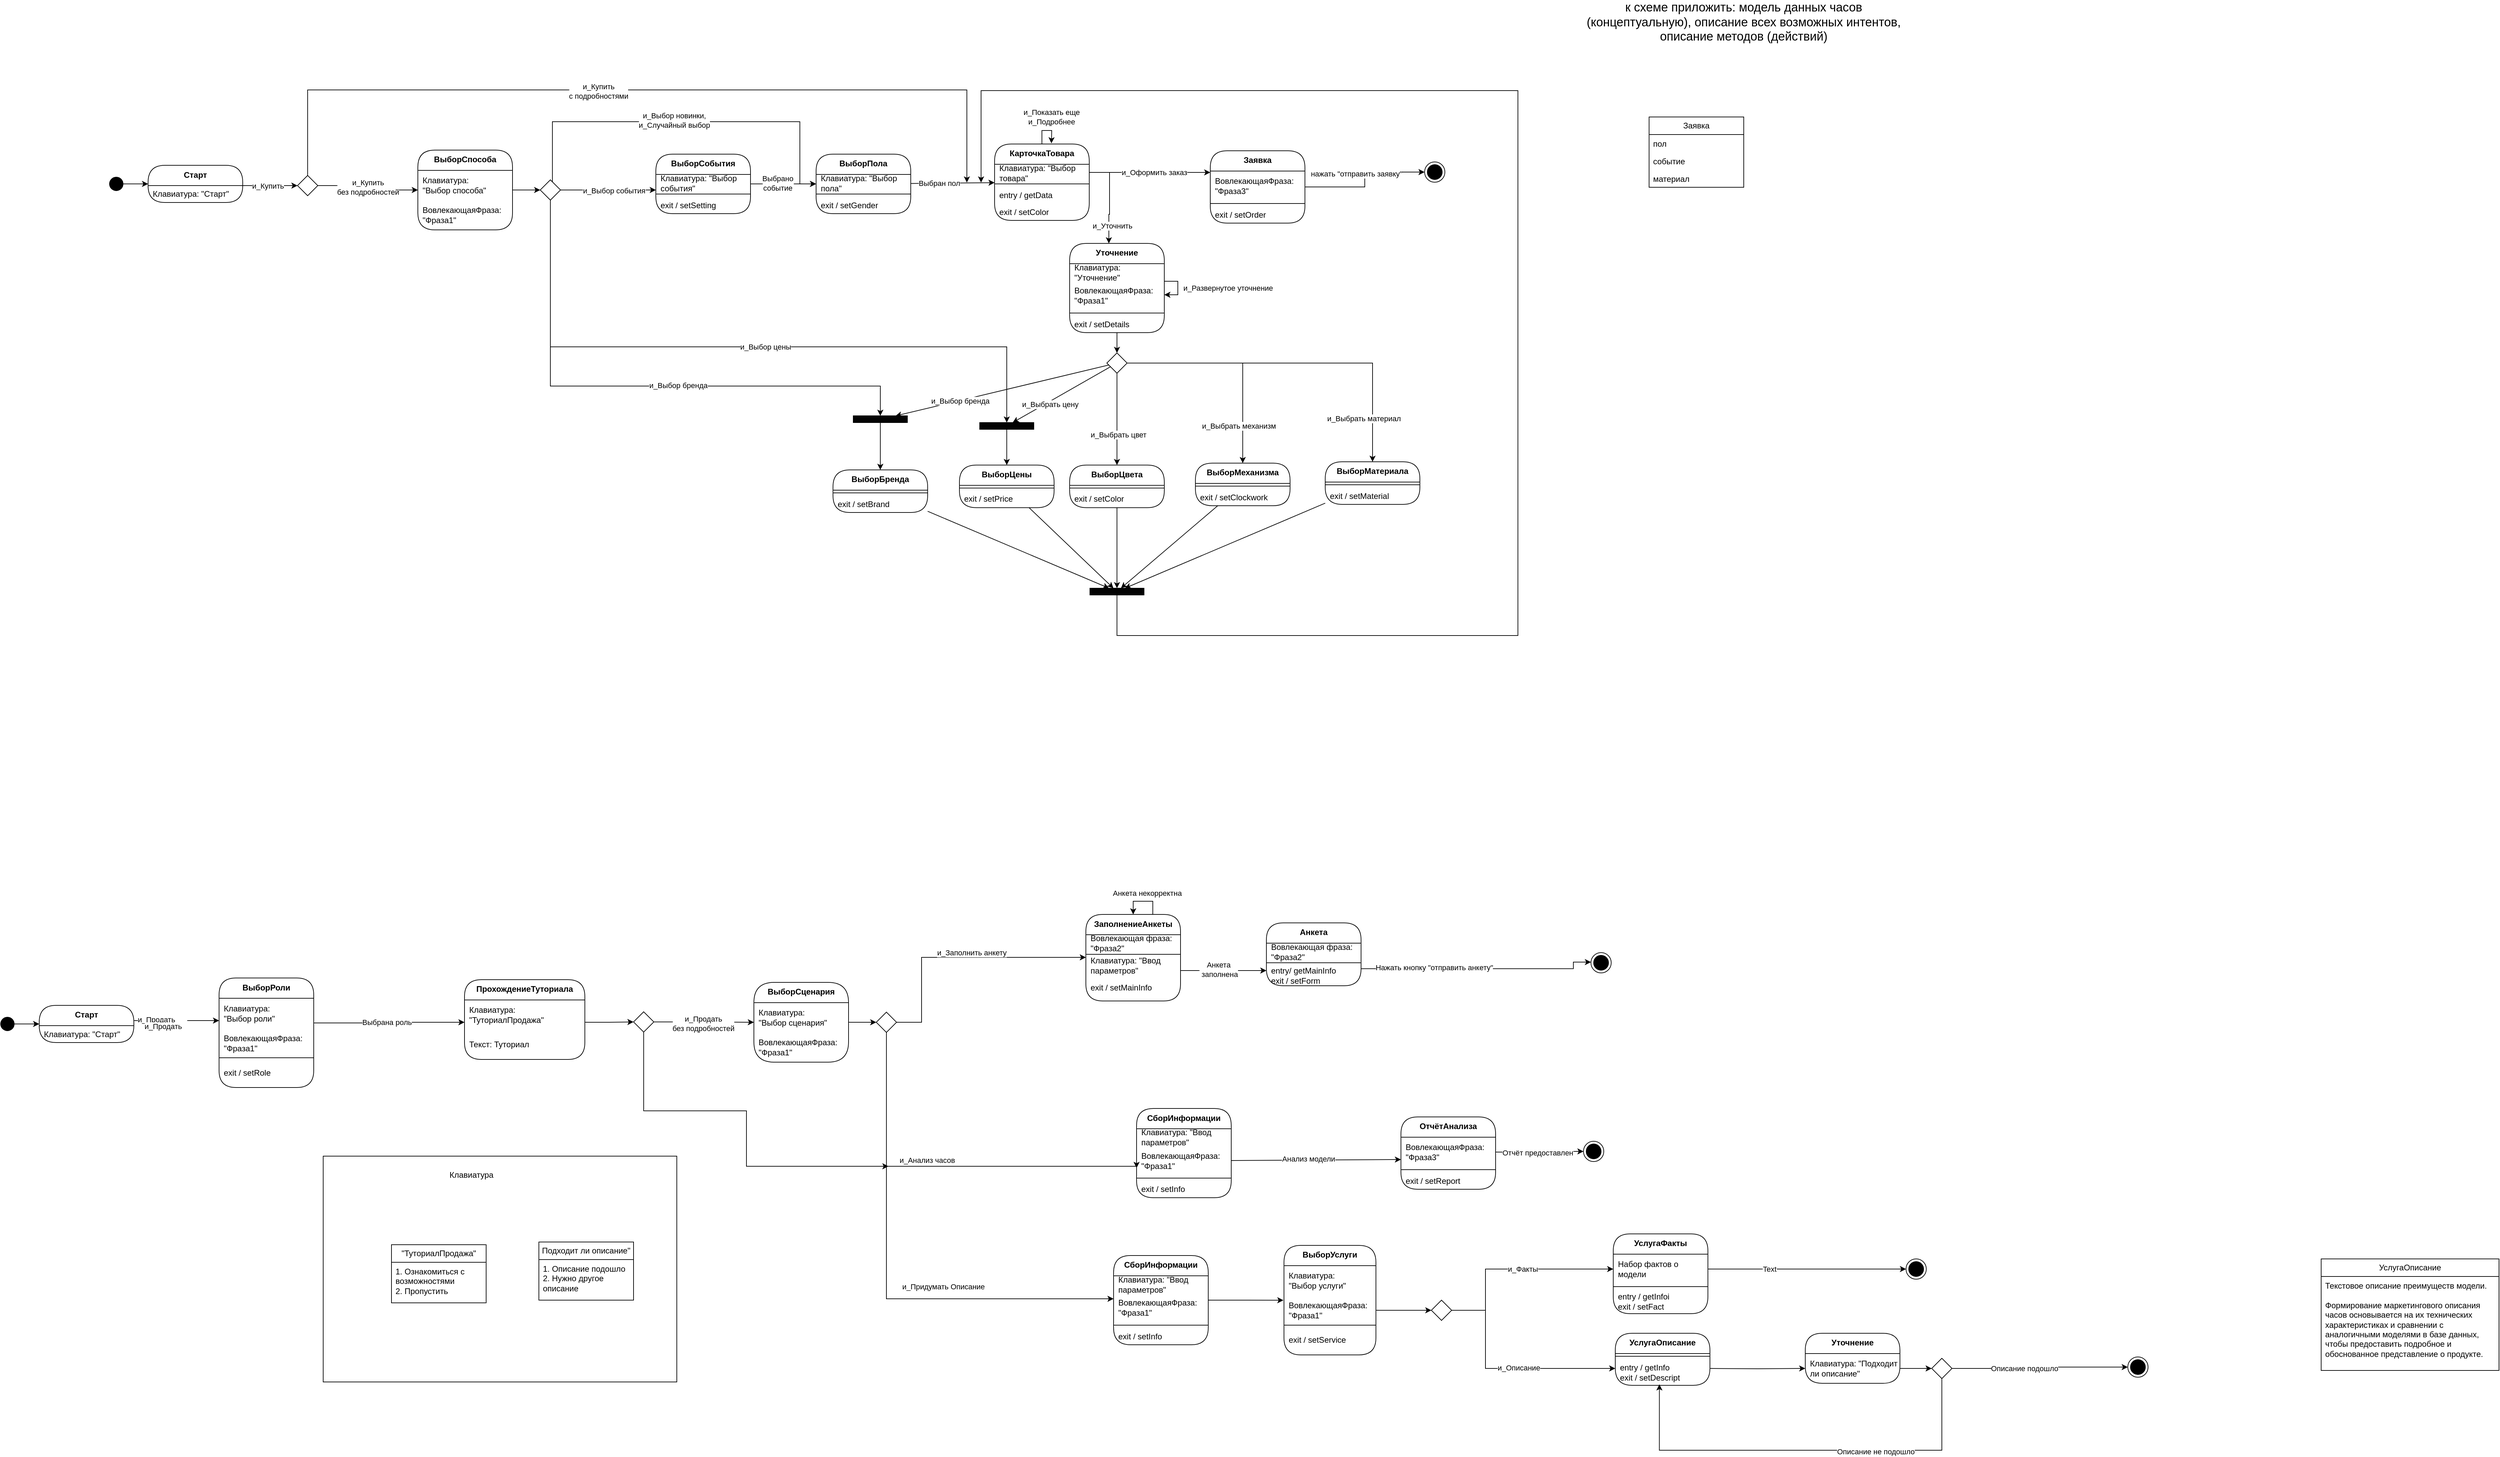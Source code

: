 <mxfile version="22.1.0" type="github" pages="2">
  <diagram name="Сценарий1_Купить" id="c4acf3e9-155e-7222-9cf6-157b1a14988f">
    <mxGraphModel dx="2337" dy="573" grid="0" gridSize="10" guides="1" tooltips="1" connect="1" arrows="1" fold="1" page="0" pageScale="1" pageWidth="850" pageHeight="1100" background="none" math="0" shadow="0">
      <root>
        <mxCell id="0" />
        <mxCell id="1" parent="0" />
        <mxCell id="SWCbF4250IS1tGv3gK87-6" style="rounded=0;orthogonalLoop=1;jettySize=auto;html=1;edgeStyle=elbowEdgeStyle;elbow=vertical;" parent="1" source="T_VBmHh6CQnNHwD42FFN-5" target="FL9K62EaHGy_0KdFEDnW-7" edge="1">
          <mxGeometry relative="1" as="geometry">
            <mxPoint x="-113" y="332.5" as="sourcePoint" />
            <mxPoint x="-61.765" y="332.26" as="targetPoint" />
          </mxGeometry>
        </mxCell>
        <mxCell id="FL9K62EaHGy_0KdFEDnW-38" value="и_Купить" style="edgeLabel;html=1;align=center;verticalAlign=middle;resizable=0;points=[];" parent="SWCbF4250IS1tGv3gK87-6" vertex="1" connectable="0">
          <mxGeometry x="-0.467" relative="1" as="geometry">
            <mxPoint x="15" as="offset" />
          </mxGeometry>
        </mxCell>
        <mxCell id="T_VBmHh6CQnNHwD42FFN-5" value="&lt;b&gt;Старт&lt;/b&gt;" style="swimlane;fontStyle=0;align=center;verticalAlign=top;childLayout=stackLayout;horizontal=1;startSize=30;horizontalStack=0;resizeParent=1;resizeParentMax=0;resizeLast=0;collapsible=0;marginBottom=0;html=1;rounded=1;absoluteArcSize=1;arcSize=50;whiteSpace=wrap;" parent="1" vertex="1">
          <mxGeometry x="-670" y="528.5" width="140" height="55" as="geometry" />
        </mxCell>
        <mxCell id="T_VBmHh6CQnNHwD42FFN-9" value="Клавиатура: &quot;Старт&quot;" style="fillColor=none;strokeColor=none;align=left;verticalAlign=middle;spacingLeft=5;whiteSpace=wrap;html=1;" parent="T_VBmHh6CQnNHwD42FFN-5" vertex="1">
          <mxGeometry y="30" width="140" height="25" as="geometry" />
        </mxCell>
        <mxCell id="FL9K62EaHGy_0KdFEDnW-3" style="edgeStyle=elbowEdgeStyle;rounded=0;orthogonalLoop=1;jettySize=auto;html=1;elbow=vertical;" parent="1" source="FL9K62EaHGy_0KdFEDnW-1" target="T_VBmHh6CQnNHwD42FFN-5" edge="1">
          <mxGeometry relative="1" as="geometry" />
        </mxCell>
        <mxCell id="FL9K62EaHGy_0KdFEDnW-1" value="" style="ellipse;whiteSpace=wrap;html=1;fillColor=#000000;" parent="1" vertex="1">
          <mxGeometry x="-727" y="546" width="20" height="20" as="geometry" />
        </mxCell>
        <mxCell id="FL9K62EaHGy_0KdFEDnW-7" value="" style="rhombus;whiteSpace=wrap;html=1;" parent="1" vertex="1">
          <mxGeometry x="-449" y="543.5" width="30" height="30" as="geometry" />
        </mxCell>
        <mxCell id="FL9K62EaHGy_0KdFEDnW-8" value="ВыборСпособа" style="swimlane;fontStyle=1;align=center;verticalAlign=top;childLayout=stackLayout;horizontal=1;startSize=30;horizontalStack=0;resizeParent=1;resizeParentMax=0;resizeLast=0;collapsible=0;marginBottom=0;html=1;rounded=1;absoluteArcSize=1;arcSize=50;whiteSpace=wrap;" parent="1" vertex="1">
          <mxGeometry x="-271" y="506" width="140" height="118" as="geometry" />
        </mxCell>
        <mxCell id="FL9K62EaHGy_0KdFEDnW-9" value="Клавиатура: &lt;br&gt;&quot;Выбор способа&quot;" style="fillColor=none;strokeColor=none;align=left;verticalAlign=middle;spacingLeft=5;whiteSpace=wrap;html=1;" parent="FL9K62EaHGy_0KdFEDnW-8" vertex="1">
          <mxGeometry y="30" width="140" height="44" as="geometry" />
        </mxCell>
        <mxCell id="yPwkJkPXcMM_xhK4CCff-2" value="ВовлекающаяФраза: &quot;Фраза1&quot;" style="fillColor=none;strokeColor=none;align=left;verticalAlign=middle;spacingLeft=5;whiteSpace=wrap;html=1;" parent="FL9K62EaHGy_0KdFEDnW-8" vertex="1">
          <mxGeometry y="74" width="140" height="44" as="geometry" />
        </mxCell>
        <mxCell id="FL9K62EaHGy_0KdFEDnW-11" style="rounded=0;orthogonalLoop=1;jettySize=auto;html=1;elbow=horizontal;edgeStyle=elbowEdgeStyle;" parent="1" source="FL9K62EaHGy_0KdFEDnW-7" target="FL9K62EaHGy_0KdFEDnW-8" edge="1">
          <mxGeometry relative="1" as="geometry">
            <mxPoint x="17" y="339.62" as="sourcePoint" />
            <mxPoint x="107" y="339.62" as="targetPoint" />
          </mxGeometry>
        </mxCell>
        <mxCell id="FL9K62EaHGy_0KdFEDnW-41" value="и_Купить&lt;br&gt;без подробностей" style="edgeLabel;html=1;align=center;verticalAlign=middle;resizable=0;points=[];" parent="FL9K62EaHGy_0KdFEDnW-11" vertex="1" connectable="0">
          <mxGeometry x="-0.509" y="-1" relative="1" as="geometry">
            <mxPoint x="36" y="1" as="offset" />
          </mxGeometry>
        </mxCell>
        <mxCell id="q2HMm7o0KwLSOO0PUDpN-3" style="rounded=0;orthogonalLoop=1;jettySize=auto;html=1;" parent="1" source="FL9K62EaHGy_0KdFEDnW-13" target="FL9K62EaHGy_0KdFEDnW-17" edge="1">
          <mxGeometry relative="1" as="geometry" />
        </mxCell>
        <mxCell id="q2HMm7o0KwLSOO0PUDpN-7" value="Выбрано&lt;br&gt;событие" style="edgeLabel;html=1;align=center;verticalAlign=middle;resizable=0;points=[];" parent="q2HMm7o0KwLSOO0PUDpN-3" vertex="1" connectable="0">
          <mxGeometry x="-0.575" y="4" relative="1" as="geometry">
            <mxPoint x="19" y="3" as="offset" />
          </mxGeometry>
        </mxCell>
        <mxCell id="FL9K62EaHGy_0KdFEDnW-13" value="ВыборСобытия" style="swimlane;fontStyle=1;align=center;verticalAlign=top;childLayout=stackLayout;horizontal=1;startSize=30;horizontalStack=0;resizeParent=1;resizeParentMax=0;resizeLast=0;collapsible=0;marginBottom=0;html=1;rounded=1;absoluteArcSize=1;arcSize=50;whiteSpace=wrap;" parent="1" vertex="1">
          <mxGeometry x="81" y="512" width="140" height="88" as="geometry" />
        </mxCell>
        <mxCell id="FL9K62EaHGy_0KdFEDnW-14" value="Клавиатура: &quot;Выбор события&quot;" style="fillColor=none;strokeColor=none;align=left;verticalAlign=middle;spacingLeft=5;whiteSpace=wrap;html=1;" parent="FL9K62EaHGy_0KdFEDnW-13" vertex="1">
          <mxGeometry y="30" width="140" height="25" as="geometry" />
        </mxCell>
        <mxCell id="eSUh50LeGdBLvh848-gK-1" value="" style="line;strokeWidth=1;fillColor=none;align=left;verticalAlign=middle;spacingTop=-1;spacingLeft=3;spacingRight=3;rotatable=0;labelPosition=right;points=[];portConstraint=eastwest;" parent="FL9K62EaHGy_0KdFEDnW-13" vertex="1">
          <mxGeometry y="55" width="140" height="8" as="geometry" />
        </mxCell>
        <mxCell id="eSUh50LeGdBLvh848-gK-2" value="exit / setSetting" style="fillColor=none;strokeColor=none;align=left;verticalAlign=middle;spacingLeft=5;whiteSpace=wrap;html=1;" parent="FL9K62EaHGy_0KdFEDnW-13" vertex="1">
          <mxGeometry y="63" width="140" height="25" as="geometry" />
        </mxCell>
        <mxCell id="FL9K62EaHGy_0KdFEDnW-58" style="rounded=0;orthogonalLoop=1;jettySize=auto;html=1;" parent="1" source="FL9K62EaHGy_0KdFEDnW-17" target="FL9K62EaHGy_0KdFEDnW-20" edge="1">
          <mxGeometry relative="1" as="geometry" />
        </mxCell>
        <mxCell id="ffJ6PwLNoABF6Ka8uKUp-25" value="Выбран пол" style="edgeLabel;html=1;align=center;verticalAlign=middle;resizable=0;points=[];" parent="FL9K62EaHGy_0KdFEDnW-58" vertex="1" connectable="0">
          <mxGeometry y="1" relative="1" as="geometry">
            <mxPoint x="-20" y="1" as="offset" />
          </mxGeometry>
        </mxCell>
        <mxCell id="FL9K62EaHGy_0KdFEDnW-17" value="ВыборПола" style="swimlane;fontStyle=1;align=center;verticalAlign=top;childLayout=stackLayout;horizontal=1;startSize=30;horizontalStack=0;resizeParent=1;resizeParentMax=0;resizeLast=0;collapsible=0;marginBottom=0;html=1;rounded=1;absoluteArcSize=1;arcSize=50;whiteSpace=wrap;" parent="1" vertex="1">
          <mxGeometry x="318" y="512" width="140" height="88" as="geometry" />
        </mxCell>
        <mxCell id="FL9K62EaHGy_0KdFEDnW-18" value="Клавиатура: &quot;Выбор пола&quot;" style="fillColor=none;strokeColor=none;align=left;verticalAlign=middle;spacingLeft=5;whiteSpace=wrap;html=1;" parent="FL9K62EaHGy_0KdFEDnW-17" vertex="1">
          <mxGeometry y="30" width="140" height="25" as="geometry" />
        </mxCell>
        <mxCell id="q2HMm7o0KwLSOO0PUDpN-49" value="" style="line;strokeWidth=1;fillColor=none;align=left;verticalAlign=middle;spacingTop=-1;spacingLeft=3;spacingRight=3;rotatable=0;labelPosition=right;points=[];portConstraint=eastwest;" parent="FL9K62EaHGy_0KdFEDnW-17" vertex="1">
          <mxGeometry y="55" width="140" height="8" as="geometry" />
        </mxCell>
        <mxCell id="q2HMm7o0KwLSOO0PUDpN-50" value="exit / setGender" style="fillColor=none;strokeColor=none;align=left;verticalAlign=middle;spacingLeft=5;whiteSpace=wrap;html=1;" parent="FL9K62EaHGy_0KdFEDnW-17" vertex="1">
          <mxGeometry y="63" width="140" height="25" as="geometry" />
        </mxCell>
        <mxCell id="FL9K62EaHGy_0KdFEDnW-61" style="edgeStyle=orthogonalEdgeStyle;rounded=0;orthogonalLoop=1;jettySize=auto;html=1;" parent="1" source="FL9K62EaHGy_0KdFEDnW-20" target="FL9K62EaHGy_0KdFEDnW-23" edge="1">
          <mxGeometry relative="1" as="geometry">
            <Array as="points">
              <mxPoint x="833" y="539" />
              <mxPoint x="833" y="539" />
            </Array>
          </mxGeometry>
        </mxCell>
        <mxCell id="q2HMm7o0KwLSOO0PUDpN-8" value="и_Оформить заказ" style="edgeLabel;html=1;align=center;verticalAlign=middle;resizable=0;points=[];" parent="FL9K62EaHGy_0KdFEDnW-61" vertex="1" connectable="0">
          <mxGeometry x="-0.04" y="1" relative="1" as="geometry">
            <mxPoint x="10" y="1" as="offset" />
          </mxGeometry>
        </mxCell>
        <mxCell id="FL9K62EaHGy_0KdFEDnW-62" style="rounded=0;orthogonalLoop=1;jettySize=auto;html=1;edgeStyle=orthogonalEdgeStyle;" parent="1" source="FL9K62EaHGy_0KdFEDnW-20" target="FL9K62EaHGy_0KdFEDnW-26" edge="1">
          <mxGeometry relative="1" as="geometry">
            <mxPoint x="723" y="537.25" as="sourcePoint" />
            <Array as="points">
              <mxPoint x="752" y="539" />
              <mxPoint x="752" y="601" />
              <mxPoint x="751" y="601" />
            </Array>
          </mxGeometry>
        </mxCell>
        <mxCell id="FL9K62EaHGy_0KdFEDnW-63" value="и_Уточнить" style="edgeLabel;html=1;align=center;verticalAlign=middle;resizable=0;points=[];" parent="FL9K62EaHGy_0KdFEDnW-62" vertex="1" connectable="0">
          <mxGeometry x="-0.209" y="1" relative="1" as="geometry">
            <mxPoint x="3" y="55" as="offset" />
          </mxGeometry>
        </mxCell>
        <mxCell id="FL9K62EaHGy_0KdFEDnW-23" value="Заявка" style="swimlane;fontStyle=1;align=center;verticalAlign=top;childLayout=stackLayout;horizontal=1;startSize=30;horizontalStack=0;resizeParent=1;resizeParentMax=0;resizeLast=0;collapsible=0;marginBottom=0;html=1;rounded=1;absoluteArcSize=1;arcSize=50;whiteSpace=wrap;" parent="1" vertex="1">
          <mxGeometry x="901" y="507" width="140" height="107" as="geometry" />
        </mxCell>
        <mxCell id="yPwkJkPXcMM_xhK4CCff-8" value="ВовлекающаяФраза: &quot;Фраза3&quot;" style="fillColor=none;strokeColor=none;align=left;verticalAlign=middle;spacingLeft=5;whiteSpace=wrap;html=1;" parent="FL9K62EaHGy_0KdFEDnW-23" vertex="1">
          <mxGeometry y="30" width="140" height="44" as="geometry" />
        </mxCell>
        <mxCell id="q2HMm7o0KwLSOO0PUDpN-47" value="" style="line;strokeWidth=1;fillColor=none;align=left;verticalAlign=middle;spacingTop=-1;spacingLeft=3;spacingRight=3;rotatable=0;labelPosition=right;points=[];portConstraint=eastwest;" parent="FL9K62EaHGy_0KdFEDnW-23" vertex="1">
          <mxGeometry y="74" width="140" height="8" as="geometry" />
        </mxCell>
        <mxCell id="q2HMm7o0KwLSOO0PUDpN-48" value="exit / setOrder" style="fillColor=none;strokeColor=none;align=left;verticalAlign=middle;spacingLeft=5;whiteSpace=wrap;html=1;" parent="FL9K62EaHGy_0KdFEDnW-23" vertex="1">
          <mxGeometry y="82" width="140" height="25" as="geometry" />
        </mxCell>
        <mxCell id="FL9K62EaHGy_0KdFEDnW-68" style="rounded=0;orthogonalLoop=1;jettySize=auto;html=1;" parent="1" source="FL9K62EaHGy_0KdFEDnW-26" target="FL9K62EaHGy_0KdFEDnW-67" edge="1">
          <mxGeometry relative="1" as="geometry" />
        </mxCell>
        <mxCell id="q2HMm7o0KwLSOO0PUDpN-14" style="rounded=0;orthogonalLoop=1;jettySize=auto;html=1;" parent="1" source="FL9K62EaHGy_0KdFEDnW-30" target="ffJ6PwLNoABF6Ka8uKUp-5" edge="1">
          <mxGeometry relative="1" as="geometry" />
        </mxCell>
        <mxCell id="FL9K62EaHGy_0KdFEDnW-30" value="ВыборБренда" style="swimlane;fontStyle=1;align=center;verticalAlign=top;childLayout=stackLayout;horizontal=1;startSize=30;horizontalStack=0;resizeParent=1;resizeParentMax=0;resizeLast=0;collapsible=0;marginBottom=0;html=1;rounded=1;absoluteArcSize=1;arcSize=50;whiteSpace=wrap;" parent="1" vertex="1">
          <mxGeometry x="343" y="979" width="140" height="63" as="geometry" />
        </mxCell>
        <mxCell id="ffJ6PwLNoABF6Ka8uKUp-10" value="" style="line;strokeWidth=1;fillColor=none;align=left;verticalAlign=middle;spacingTop=-1;spacingLeft=3;spacingRight=3;rotatable=0;labelPosition=right;points=[];portConstraint=eastwest;" parent="FL9K62EaHGy_0KdFEDnW-30" vertex="1">
          <mxGeometry y="30" width="140" height="8" as="geometry" />
        </mxCell>
        <mxCell id="ffJ6PwLNoABF6Ka8uKUp-11" value="exit / setBrand" style="fillColor=none;strokeColor=none;align=left;verticalAlign=middle;spacingLeft=5;whiteSpace=wrap;html=1;" parent="FL9K62EaHGy_0KdFEDnW-30" vertex="1">
          <mxGeometry y="38" width="140" height="25" as="geometry" />
        </mxCell>
        <mxCell id="FL9K62EaHGy_0KdFEDnW-35" value="ВыборМеханизма" style="swimlane;fontStyle=1;align=center;verticalAlign=top;childLayout=stackLayout;horizontal=1;startSize=30;horizontalStack=0;resizeParent=1;resizeParentMax=0;resizeLast=0;collapsible=0;marginBottom=0;html=1;rounded=1;absoluteArcSize=1;arcSize=50;whiteSpace=wrap;" parent="1" vertex="1">
          <mxGeometry x="879" y="969" width="140" height="63" as="geometry" />
        </mxCell>
        <mxCell id="ffJ6PwLNoABF6Ka8uKUp-16" value="" style="line;strokeWidth=1;fillColor=none;align=left;verticalAlign=middle;spacingTop=-1;spacingLeft=3;spacingRight=3;rotatable=0;labelPosition=right;points=[];portConstraint=eastwest;" parent="FL9K62EaHGy_0KdFEDnW-35" vertex="1">
          <mxGeometry y="30" width="140" height="8" as="geometry" />
        </mxCell>
        <mxCell id="ffJ6PwLNoABF6Ka8uKUp-17" value="exit / setСlockwork" style="fillColor=none;strokeColor=none;align=left;verticalAlign=middle;spacingLeft=5;whiteSpace=wrap;html=1;" parent="FL9K62EaHGy_0KdFEDnW-35" vertex="1">
          <mxGeometry y="38" width="140" height="25" as="geometry" />
        </mxCell>
        <mxCell id="FL9K62EaHGy_0KdFEDnW-36" value="ВыборМатериала" style="swimlane;fontStyle=1;align=center;verticalAlign=top;childLayout=stackLayout;horizontal=1;startSize=30;horizontalStack=0;resizeParent=1;resizeParentMax=0;resizeLast=0;collapsible=0;marginBottom=0;html=1;rounded=1;absoluteArcSize=1;arcSize=50;whiteSpace=wrap;" parent="1" vertex="1">
          <mxGeometry x="1071" y="967" width="140" height="63" as="geometry" />
        </mxCell>
        <mxCell id="ffJ6PwLNoABF6Ka8uKUp-18" value="" style="line;strokeWidth=1;fillColor=none;align=left;verticalAlign=middle;spacingTop=-1;spacingLeft=3;spacingRight=3;rotatable=0;labelPosition=right;points=[];portConstraint=eastwest;" parent="FL9K62EaHGy_0KdFEDnW-36" vertex="1">
          <mxGeometry y="30" width="140" height="8" as="geometry" />
        </mxCell>
        <mxCell id="ffJ6PwLNoABF6Ka8uKUp-19" value="exit / setMaterial" style="fillColor=none;strokeColor=none;align=left;verticalAlign=middle;spacingLeft=5;whiteSpace=wrap;html=1;" parent="FL9K62EaHGy_0KdFEDnW-36" vertex="1">
          <mxGeometry y="38" width="140" height="25" as="geometry" />
        </mxCell>
        <mxCell id="FL9K62EaHGy_0KdFEDnW-39" style="rounded=0;orthogonalLoop=1;jettySize=auto;html=1;elbow=vertical;edgeStyle=orthogonalEdgeStyle;" parent="1" source="FL9K62EaHGy_0KdFEDnW-7" edge="1">
          <mxGeometry relative="1" as="geometry">
            <mxPoint x="20" y="430" as="sourcePoint" />
            <mxPoint x="541" y="554" as="targetPoint" />
            <Array as="points">
              <mxPoint x="-434" y="417" />
              <mxPoint x="541" y="417" />
              <mxPoint x="541" y="554" />
            </Array>
          </mxGeometry>
        </mxCell>
        <mxCell id="FL9K62EaHGy_0KdFEDnW-40" value="и_Купить&lt;br&gt;с подробностями" style="edgeLabel;html=1;align=center;verticalAlign=middle;resizable=0;points=[];" parent="FL9K62EaHGy_0KdFEDnW-39" vertex="1" connectable="0">
          <mxGeometry x="-0.162" y="1" relative="1" as="geometry">
            <mxPoint x="37" y="3" as="offset" />
          </mxGeometry>
        </mxCell>
        <mxCell id="FL9K62EaHGy_0KdFEDnW-42" style="edgeStyle=elbowEdgeStyle;rounded=0;orthogonalLoop=1;jettySize=auto;html=1;elbow=vertical;" parent="1" source="FL9K62EaHGy_0KdFEDnW-8" target="FL9K62EaHGy_0KdFEDnW-46" edge="1">
          <mxGeometry relative="1" as="geometry">
            <mxPoint x="9.34" y="643.86" as="targetPoint" />
          </mxGeometry>
        </mxCell>
        <mxCell id="FL9K62EaHGy_0KdFEDnW-46" value="" style="rhombus;whiteSpace=wrap;html=1;" parent="1" vertex="1">
          <mxGeometry x="-90" y="550" width="30" height="30" as="geometry" />
        </mxCell>
        <mxCell id="FL9K62EaHGy_0KdFEDnW-47" style="rounded=0;orthogonalLoop=1;jettySize=auto;html=1;elbow=vertical;edgeStyle=elbowEdgeStyle;" parent="1" source="FL9K62EaHGy_0KdFEDnW-46" target="FL9K62EaHGy_0KdFEDnW-13" edge="1">
          <mxGeometry relative="1" as="geometry">
            <mxPoint x="305" y="482.03" as="sourcePoint" />
            <mxPoint x="305" y="470.003" as="targetPoint" />
          </mxGeometry>
        </mxCell>
        <mxCell id="FL9K62EaHGy_0KdFEDnW-48" value="и_Выбор события" style="edgeLabel;html=1;align=center;verticalAlign=middle;resizable=0;points=[];" parent="FL9K62EaHGy_0KdFEDnW-47" vertex="1" connectable="0">
          <mxGeometry x="-0.509" y="-1" relative="1" as="geometry">
            <mxPoint x="44" as="offset" />
          </mxGeometry>
        </mxCell>
        <mxCell id="FL9K62EaHGy_0KdFEDnW-51" style="rounded=0;orthogonalLoop=1;jettySize=auto;html=1;elbow=horizontal;edgeStyle=orthogonalEdgeStyle;" parent="1" source="FL9K62EaHGy_0KdFEDnW-46" target="9RJeNOhsSgj_mSgTUlDW-15" edge="1">
          <mxGeometry relative="1" as="geometry">
            <mxPoint x="10" y="660" as="sourcePoint" />
            <mxPoint x="275" y="888" as="targetPoint" />
            <Array as="points">
              <mxPoint x="-75" y="855" />
              <mxPoint x="413" y="855" />
            </Array>
          </mxGeometry>
        </mxCell>
        <mxCell id="FL9K62EaHGy_0KdFEDnW-52" value="и_Выбор бренда" style="edgeLabel;html=1;align=center;verticalAlign=middle;resizable=0;points=[];" parent="FL9K62EaHGy_0KdFEDnW-51" vertex="1" connectable="0">
          <mxGeometry x="-0.509" y="-1" relative="1" as="geometry">
            <mxPoint x="190" y="76" as="offset" />
          </mxGeometry>
        </mxCell>
        <mxCell id="FL9K62EaHGy_0KdFEDnW-53" style="rounded=0;orthogonalLoop=1;jettySize=auto;html=1;elbow=horizontal;edgeStyle=orthogonalEdgeStyle;" parent="1" source="FL9K62EaHGy_0KdFEDnW-46" target="9RJeNOhsSgj_mSgTUlDW-14" edge="1">
          <mxGeometry relative="1" as="geometry">
            <mxPoint x="111" y="614.5" as="sourcePoint" />
            <mxPoint x="529" y="802" as="targetPoint" />
            <Array as="points">
              <mxPoint x="-75" y="797" />
              <mxPoint x="600" y="797" />
            </Array>
          </mxGeometry>
        </mxCell>
        <mxCell id="FL9K62EaHGy_0KdFEDnW-54" value="и_Выбор цены" style="edgeLabel;html=1;align=center;verticalAlign=middle;resizable=0;points=[];" parent="FL9K62EaHGy_0KdFEDnW-53" vertex="1" connectable="0">
          <mxGeometry x="-0.509" y="-1" relative="1" as="geometry">
            <mxPoint x="288" y="-1" as="offset" />
          </mxGeometry>
        </mxCell>
        <mxCell id="FL9K62EaHGy_0KdFEDnW-55" style="rounded=0;orthogonalLoop=1;jettySize=auto;html=1;elbow=horizontal;edgeStyle=orthogonalEdgeStyle;" parent="1" source="FL9K62EaHGy_0KdFEDnW-46" target="FL9K62EaHGy_0KdFEDnW-17" edge="1">
          <mxGeometry relative="1" as="geometry">
            <mxPoint x="121" y="624.5" as="sourcePoint" />
            <mxPoint x="-90" y="860" as="targetPoint" />
            <Array as="points">
              <mxPoint x="-72" y="464" />
              <mxPoint x="294" y="464" />
              <mxPoint x="294" y="556" />
            </Array>
          </mxGeometry>
        </mxCell>
        <mxCell id="FL9K62EaHGy_0KdFEDnW-56" value="и_Выбор новинки,&lt;br&gt;и_Случайный выбор" style="edgeLabel;html=1;align=center;verticalAlign=middle;resizable=0;points=[];" parent="FL9K62EaHGy_0KdFEDnW-55" vertex="1" connectable="0">
          <mxGeometry x="-0.509" y="-1" relative="1" as="geometry">
            <mxPoint x="129" y="-3" as="offset" />
          </mxGeometry>
        </mxCell>
        <mxCell id="FL9K62EaHGy_0KdFEDnW-69" style="rounded=0;orthogonalLoop=1;jettySize=auto;html=1;" parent="1" source="FL9K62EaHGy_0KdFEDnW-67" target="9RJeNOhsSgj_mSgTUlDW-14" edge="1">
          <mxGeometry relative="1" as="geometry">
            <mxPoint x="607.0" y="997" as="targetPoint" />
          </mxGeometry>
        </mxCell>
        <mxCell id="q2HMm7o0KwLSOO0PUDpN-31" value="и_Выбрать цену" style="edgeLabel;html=1;align=center;verticalAlign=middle;resizable=0;points=[];" parent="FL9K62EaHGy_0KdFEDnW-69" vertex="1" connectable="0">
          <mxGeometry x="0.381" relative="1" as="geometry">
            <mxPoint x="10" y="-2" as="offset" />
          </mxGeometry>
        </mxCell>
        <mxCell id="FL9K62EaHGy_0KdFEDnW-70" style="rounded=0;orthogonalLoop=1;jettySize=auto;html=1;entryX=0.015;entryY=0.218;entryDx=0;entryDy=0;entryPerimeter=0;" parent="1" source="FL9K62EaHGy_0KdFEDnW-67" target="9RJeNOhsSgj_mSgTUlDW-15" edge="1">
          <mxGeometry relative="1" as="geometry">
            <mxPoint x="472" y="880" as="targetPoint" />
          </mxGeometry>
        </mxCell>
        <mxCell id="q2HMm7o0KwLSOO0PUDpN-10" value="и_Выбор бренда" style="edgeLabel;html=1;align=center;verticalAlign=middle;resizable=0;points=[];" parent="FL9K62EaHGy_0KdFEDnW-70" vertex="1" connectable="0">
          <mxGeometry x="-0.077" relative="1" as="geometry">
            <mxPoint x="-75" y="18" as="offset" />
          </mxGeometry>
        </mxCell>
        <mxCell id="FL9K62EaHGy_0KdFEDnW-72" style="rounded=0;orthogonalLoop=1;jettySize=auto;html=1;edgeStyle=orthogonalEdgeStyle;" parent="1" source="FL9K62EaHGy_0KdFEDnW-67" target="FL9K62EaHGy_0KdFEDnW-35" edge="1">
          <mxGeometry relative="1" as="geometry" />
        </mxCell>
        <mxCell id="q2HMm7o0KwLSOO0PUDpN-33" value="и_Выбрать механизм" style="edgeLabel;html=1;align=center;verticalAlign=middle;resizable=0;points=[];" parent="FL9K62EaHGy_0KdFEDnW-72" vertex="1" connectable="0">
          <mxGeometry x="0.255" y="-3" relative="1" as="geometry">
            <mxPoint x="-3" y="64" as="offset" />
          </mxGeometry>
        </mxCell>
        <mxCell id="FL9K62EaHGy_0KdFEDnW-73" style="rounded=0;orthogonalLoop=1;jettySize=auto;html=1;edgeStyle=orthogonalEdgeStyle;" parent="1" source="FL9K62EaHGy_0KdFEDnW-67" target="FL9K62EaHGy_0KdFEDnW-36" edge="1">
          <mxGeometry relative="1" as="geometry">
            <mxPoint x="1146" y="954.86" as="targetPoint" />
          </mxGeometry>
        </mxCell>
        <mxCell id="q2HMm7o0KwLSOO0PUDpN-34" value="и_Выбрать материал" style="edgeLabel;html=1;align=center;verticalAlign=middle;resizable=0;points=[];" parent="FL9K62EaHGy_0KdFEDnW-73" vertex="1" connectable="0">
          <mxGeometry x="0.605" y="3" relative="1" as="geometry">
            <mxPoint x="-16" y="36" as="offset" />
          </mxGeometry>
        </mxCell>
        <mxCell id="FL9K62EaHGy_0KdFEDnW-67" value="" style="rhombus;whiteSpace=wrap;html=1;" parent="1" vertex="1">
          <mxGeometry x="748" y="806" width="30" height="30" as="geometry" />
        </mxCell>
        <mxCell id="q2HMm7o0KwLSOO0PUDpN-46" style="edgeStyle=orthogonalEdgeStyle;rounded=0;orthogonalLoop=1;jettySize=auto;html=1;" parent="1" source="ffJ6PwLNoABF6Ka8uKUp-5" edge="1">
          <mxGeometry relative="1" as="geometry">
            <Array as="points">
              <mxPoint x="781" y="1224" />
              <mxPoint x="1356" y="1224" />
              <mxPoint x="1356" y="418" />
              <mxPoint x="562" y="418" />
              <mxPoint x="562" y="554" />
            </Array>
            <mxPoint x="562" y="554" as="targetPoint" />
          </mxGeometry>
        </mxCell>
        <mxCell id="ffJ6PwLNoABF6Ka8uKUp-5" value="" style="rounded=0;whiteSpace=wrap;html=1;fillColor=#030303;rotation=90;" parent="1" vertex="1">
          <mxGeometry x="758" y="1119" width="10" height="80" as="geometry" />
        </mxCell>
        <mxCell id="ffJ6PwLNoABF6Ka8uKUp-26" value="к схеме приложить: модель данных часов (концептуальную), описание всех возможных интентов, описание методов (действий)" style="text;html=1;strokeColor=none;fillColor=none;align=center;verticalAlign=middle;whiteSpace=wrap;rounded=0;fontSize=18;" parent="1" vertex="1">
          <mxGeometry x="1450" y="297" width="480" height="40" as="geometry" />
        </mxCell>
        <mxCell id="q2HMm7o0KwLSOO0PUDpN-1" value="" style="rounded=0;orthogonalLoop=1;jettySize=auto;html=1;edgeStyle=orthogonalEdgeStyle;" parent="1" source="FL9K62EaHGy_0KdFEDnW-67" target="FL9K62EaHGy_0KdFEDnW-34" edge="1">
          <mxGeometry relative="1" as="geometry">
            <mxPoint x="743.2" y="931" as="sourcePoint" />
            <mxPoint x="743.2" y="1098" as="targetPoint" />
          </mxGeometry>
        </mxCell>
        <mxCell id="q2HMm7o0KwLSOO0PUDpN-32" value="и_Выбрать цвет" style="edgeLabel;html=1;align=center;verticalAlign=middle;resizable=0;points=[];" parent="q2HMm7o0KwLSOO0PUDpN-1" vertex="1" connectable="0">
          <mxGeometry x="0.339" y="2" relative="1" as="geometry">
            <mxPoint as="offset" />
          </mxGeometry>
        </mxCell>
        <mxCell id="FL9K62EaHGy_0KdFEDnW-34" value="ВыборЦвета" style="swimlane;fontStyle=1;align=center;verticalAlign=top;childLayout=stackLayout;horizontal=1;startSize=30;horizontalStack=0;resizeParent=1;resizeParentMax=0;resizeLast=0;collapsible=0;marginBottom=0;html=1;rounded=1;absoluteArcSize=1;arcSize=50;whiteSpace=wrap;" parent="1" vertex="1">
          <mxGeometry x="693" y="971.86" width="140" height="63" as="geometry" />
        </mxCell>
        <mxCell id="ffJ6PwLNoABF6Ka8uKUp-12" value="" style="line;strokeWidth=1;fillColor=none;align=left;verticalAlign=middle;spacingTop=-1;spacingLeft=3;spacingRight=3;rotatable=0;labelPosition=right;points=[];portConstraint=eastwest;" parent="FL9K62EaHGy_0KdFEDnW-34" vertex="1">
          <mxGeometry y="30" width="140" height="8" as="geometry" />
        </mxCell>
        <mxCell id="ffJ6PwLNoABF6Ka8uKUp-13" value="exit / setСolor" style="fillColor=none;strokeColor=none;align=left;verticalAlign=middle;spacingLeft=5;whiteSpace=wrap;html=1;" parent="FL9K62EaHGy_0KdFEDnW-34" vertex="1">
          <mxGeometry y="38" width="140" height="25" as="geometry" />
        </mxCell>
        <mxCell id="q2HMm7o0KwLSOO0PUDpN-15" style="rounded=0;orthogonalLoop=1;jettySize=auto;html=1;" parent="1" source="FL9K62EaHGy_0KdFEDnW-37" target="ffJ6PwLNoABF6Ka8uKUp-5" edge="1">
          <mxGeometry relative="1" as="geometry" />
        </mxCell>
        <mxCell id="FL9K62EaHGy_0KdFEDnW-37" value="ВыборЦены" style="swimlane;fontStyle=1;align=center;verticalAlign=top;childLayout=stackLayout;horizontal=1;startSize=30;horizontalStack=0;resizeParent=1;resizeParentMax=0;resizeLast=0;collapsible=0;marginBottom=0;html=1;rounded=1;absoluteArcSize=1;arcSize=50;whiteSpace=wrap;" parent="1" vertex="1">
          <mxGeometry x="530" y="971.86" width="140" height="63" as="geometry" />
        </mxCell>
        <mxCell id="ffJ6PwLNoABF6Ka8uKUp-14" value="" style="line;strokeWidth=1;fillColor=none;align=left;verticalAlign=middle;spacingTop=-1;spacingLeft=3;spacingRight=3;rotatable=0;labelPosition=right;points=[];portConstraint=eastwest;" parent="FL9K62EaHGy_0KdFEDnW-37" vertex="1">
          <mxGeometry y="30" width="140" height="8" as="geometry" />
        </mxCell>
        <mxCell id="ffJ6PwLNoABF6Ka8uKUp-15" value="exit / setPrice" style="fillColor=none;strokeColor=none;align=left;verticalAlign=middle;spacingLeft=5;whiteSpace=wrap;html=1;" parent="FL9K62EaHGy_0KdFEDnW-37" vertex="1">
          <mxGeometry y="38" width="140" height="25" as="geometry" />
        </mxCell>
        <mxCell id="q2HMm7o0KwLSOO0PUDpN-16" style="rounded=0;orthogonalLoop=1;jettySize=auto;html=1;" parent="1" source="FL9K62EaHGy_0KdFEDnW-34" target="ffJ6PwLNoABF6Ka8uKUp-5" edge="1">
          <mxGeometry relative="1" as="geometry">
            <mxPoint x="661.2" y="1216" as="sourcePoint" />
            <mxPoint x="830.2" y="1458" as="targetPoint" />
          </mxGeometry>
        </mxCell>
        <mxCell id="q2HMm7o0KwLSOO0PUDpN-17" style="rounded=0;orthogonalLoop=1;jettySize=auto;html=1;" parent="1" source="FL9K62EaHGy_0KdFEDnW-36" target="ffJ6PwLNoABF6Ka8uKUp-5" edge="1">
          <mxGeometry relative="1" as="geometry">
            <mxPoint x="1079.014" y="1017.86" as="sourcePoint" />
            <mxPoint x="840.2" y="1468" as="targetPoint" />
          </mxGeometry>
        </mxCell>
        <mxCell id="q2HMm7o0KwLSOO0PUDpN-18" style="rounded=0;orthogonalLoop=1;jettySize=auto;html=1;" parent="1" source="FL9K62EaHGy_0KdFEDnW-35" target="ffJ6PwLNoABF6Ka8uKUp-5" edge="1">
          <mxGeometry relative="1" as="geometry">
            <mxPoint x="874.2" y="1216" as="sourcePoint" />
            <mxPoint x="835.2" y="1458" as="targetPoint" />
          </mxGeometry>
        </mxCell>
        <mxCell id="q2HMm7o0KwLSOO0PUDpN-26" value="" style="ellipse;html=1;shape=endState;fillColor=strokeColor;" parent="1" vertex="1">
          <mxGeometry x="1218" y="523.5" width="30" height="30" as="geometry" />
        </mxCell>
        <mxCell id="q2HMm7o0KwLSOO0PUDpN-27" style="edgeStyle=orthogonalEdgeStyle;rounded=0;orthogonalLoop=1;jettySize=auto;html=1;" parent="1" source="FL9K62EaHGy_0KdFEDnW-23" target="q2HMm7o0KwLSOO0PUDpN-26" edge="1">
          <mxGeometry relative="1" as="geometry">
            <mxPoint x="1077" y="536" as="sourcePoint" />
          </mxGeometry>
        </mxCell>
        <mxCell id="q2HMm7o0KwLSOO0PUDpN-28" value="нажать &quot;отправить заявку&quot;" style="edgeLabel;html=1;align=center;verticalAlign=middle;resizable=0;points=[];" parent="q2HMm7o0KwLSOO0PUDpN-27" vertex="1" connectable="0">
          <mxGeometry x="0.076" relative="1" as="geometry">
            <mxPoint x="-13" y="-1" as="offset" />
          </mxGeometry>
        </mxCell>
        <mxCell id="9RJeNOhsSgj_mSgTUlDW-2" value="Заявка" style="swimlane;fontStyle=0;childLayout=stackLayout;horizontal=1;startSize=26;fillColor=none;horizontalStack=0;resizeParent=1;resizeParentMax=0;resizeLast=0;collapsible=1;marginBottom=0;whiteSpace=wrap;html=1;" parent="1" vertex="1">
          <mxGeometry x="1550" y="457" width="140" height="104" as="geometry" />
        </mxCell>
        <mxCell id="9RJeNOhsSgj_mSgTUlDW-3" value="пол" style="text;strokeColor=none;fillColor=none;align=left;verticalAlign=top;spacingLeft=4;spacingRight=4;overflow=hidden;rotatable=0;points=[[0,0.5],[1,0.5]];portConstraint=eastwest;whiteSpace=wrap;html=1;" parent="9RJeNOhsSgj_mSgTUlDW-2" vertex="1">
          <mxGeometry y="26" width="140" height="26" as="geometry" />
        </mxCell>
        <mxCell id="9RJeNOhsSgj_mSgTUlDW-5" value="событие" style="text;strokeColor=none;fillColor=none;align=left;verticalAlign=top;spacingLeft=4;spacingRight=4;overflow=hidden;rotatable=0;points=[[0,0.5],[1,0.5]];portConstraint=eastwest;whiteSpace=wrap;html=1;" parent="9RJeNOhsSgj_mSgTUlDW-2" vertex="1">
          <mxGeometry y="52" width="140" height="26" as="geometry" />
        </mxCell>
        <mxCell id="9RJeNOhsSgj_mSgTUlDW-8" value="материал" style="text;strokeColor=none;fillColor=none;align=left;verticalAlign=top;spacingLeft=4;spacingRight=4;overflow=hidden;rotatable=0;points=[[0,0.5],[1,0.5]];portConstraint=eastwest;whiteSpace=wrap;html=1;" parent="9RJeNOhsSgj_mSgTUlDW-2" vertex="1">
          <mxGeometry y="78" width="140" height="26" as="geometry" />
        </mxCell>
        <mxCell id="imrFTQZlwetwkAx5qC5p-3" style="edgeStyle=orthogonalEdgeStyle;rounded=0;orthogonalLoop=1;jettySize=auto;html=1;" parent="1" source="9RJeNOhsSgj_mSgTUlDW-14" target="FL9K62EaHGy_0KdFEDnW-37" edge="1">
          <mxGeometry relative="1" as="geometry" />
        </mxCell>
        <mxCell id="9RJeNOhsSgj_mSgTUlDW-14" value="" style="rounded=0;whiteSpace=wrap;html=1;fillColor=#030303;rotation=90;" parent="1" vertex="1">
          <mxGeometry x="595" y="874" width="10" height="80" as="geometry" />
        </mxCell>
        <mxCell id="imrFTQZlwetwkAx5qC5p-7" style="edgeStyle=orthogonalEdgeStyle;rounded=0;orthogonalLoop=1;jettySize=auto;html=1;" parent="1" source="9RJeNOhsSgj_mSgTUlDW-15" target="FL9K62EaHGy_0KdFEDnW-30" edge="1">
          <mxGeometry relative="1" as="geometry" />
        </mxCell>
        <mxCell id="9RJeNOhsSgj_mSgTUlDW-15" value="" style="rounded=0;whiteSpace=wrap;html=1;fillColor=#030303;rotation=90;" parent="1" vertex="1">
          <mxGeometry x="408" y="864" width="10" height="80" as="geometry" />
        </mxCell>
        <mxCell id="yPwkJkPXcMM_xhK4CCff-5" style="edgeStyle=orthogonalEdgeStyle;rounded=0;orthogonalLoop=1;jettySize=auto;html=1;" parent="1" source="FL9K62EaHGy_0KdFEDnW-20" edge="1">
          <mxGeometry relative="1" as="geometry">
            <mxPoint x="666" y="496" as="targetPoint" />
          </mxGeometry>
        </mxCell>
        <mxCell id="yPwkJkPXcMM_xhK4CCff-6" value="и_Показать еще&lt;br style=&quot;border-color: var(--border-color);&quot;&gt;и_Подробнее" style="edgeLabel;html=1;align=center;verticalAlign=middle;resizable=0;points=[];" parent="yPwkJkPXcMM_xhK4CCff-5" vertex="1" connectable="0">
          <mxGeometry x="0.115" relative="1" as="geometry">
            <mxPoint x="4" y="-20" as="offset" />
          </mxGeometry>
        </mxCell>
        <mxCell id="FL9K62EaHGy_0KdFEDnW-20" value="КарточкаТовара" style="swimlane;fontStyle=1;align=center;verticalAlign=top;childLayout=stackLayout;horizontal=1;startSize=30;horizontalStack=0;resizeParent=1;resizeParentMax=0;resizeLast=0;collapsible=0;marginBottom=0;html=1;rounded=1;absoluteArcSize=1;arcSize=50;whiteSpace=wrap;" parent="1" vertex="1">
          <mxGeometry x="582" y="497" width="140" height="113" as="geometry" />
        </mxCell>
        <mxCell id="FL9K62EaHGy_0KdFEDnW-21" value="Клавиатура: &quot;Выбор товара&quot;" style="fillColor=none;strokeColor=none;align=left;verticalAlign=middle;spacingLeft=5;whiteSpace=wrap;html=1;" parent="FL9K62EaHGy_0KdFEDnW-20" vertex="1">
          <mxGeometry y="30" width="140" height="25" as="geometry" />
        </mxCell>
        <mxCell id="ffJ6PwLNoABF6Ka8uKUp-27" value="" style="line;strokeWidth=1;fillColor=none;align=left;verticalAlign=middle;spacingTop=-1;spacingLeft=3;spacingRight=3;rotatable=0;labelPosition=right;points=[];portConstraint=eastwest;" parent="FL9K62EaHGy_0KdFEDnW-20" vertex="1">
          <mxGeometry y="55" width="140" height="8" as="geometry" />
        </mxCell>
        <mxCell id="ffJ6PwLNoABF6Ka8uKUp-29" value="entry / getData" style="fillColor=none;strokeColor=none;align=left;verticalAlign=middle;spacingLeft=5;whiteSpace=wrap;html=1;" parent="FL9K62EaHGy_0KdFEDnW-20" vertex="1">
          <mxGeometry y="63" width="140" height="25" as="geometry" />
        </mxCell>
        <mxCell id="ffJ6PwLNoABF6Ka8uKUp-28" value="exit / setСolor" style="fillColor=none;strokeColor=none;align=left;verticalAlign=middle;spacingLeft=5;whiteSpace=wrap;html=1;" parent="FL9K62EaHGy_0KdFEDnW-20" vertex="1">
          <mxGeometry y="88" width="140" height="25" as="geometry" />
        </mxCell>
        <mxCell id="FL9K62EaHGy_0KdFEDnW-26" value="Уточнение" style="swimlane;fontStyle=1;align=center;verticalAlign=top;childLayout=stackLayout;horizontal=1;startSize=30;horizontalStack=0;resizeParent=1;resizeParentMax=0;resizeLast=0;collapsible=0;marginBottom=0;html=1;rounded=1;absoluteArcSize=1;arcSize=50;whiteSpace=wrap;" parent="1" vertex="1">
          <mxGeometry x="693" y="644" width="140" height="132" as="geometry" />
        </mxCell>
        <mxCell id="FL9K62EaHGy_0KdFEDnW-27" value="Клавиатура: &quot;Уточнение&quot;" style="fillColor=none;strokeColor=none;align=left;verticalAlign=middle;spacingLeft=5;whiteSpace=wrap;html=1;" parent="FL9K62EaHGy_0KdFEDnW-26" vertex="1">
          <mxGeometry y="30" width="140" height="25" as="geometry" />
        </mxCell>
        <mxCell id="yPwkJkPXcMM_xhK4CCff-3" value="ВовлекающаяФраза: &quot;Фраза1&quot;" style="fillColor=none;strokeColor=none;align=left;verticalAlign=middle;spacingLeft=5;whiteSpace=wrap;html=1;" parent="FL9K62EaHGy_0KdFEDnW-26" vertex="1">
          <mxGeometry y="55" width="140" height="44" as="geometry" />
        </mxCell>
        <mxCell id="q2HMm7o0KwLSOO0PUDpN-51" value="" style="line;strokeWidth=1;fillColor=none;align=left;verticalAlign=middle;spacingTop=-1;spacingLeft=3;spacingRight=3;rotatable=0;labelPosition=right;points=[];portConstraint=eastwest;" parent="FL9K62EaHGy_0KdFEDnW-26" vertex="1">
          <mxGeometry y="99" width="140" height="8" as="geometry" />
        </mxCell>
        <mxCell id="q2HMm7o0KwLSOO0PUDpN-52" value="exit / setDetails" style="fillColor=none;strokeColor=none;align=left;verticalAlign=middle;spacingLeft=5;whiteSpace=wrap;html=1;" parent="FL9K62EaHGy_0KdFEDnW-26" vertex="1">
          <mxGeometry y="107" width="140" height="25" as="geometry" />
        </mxCell>
        <mxCell id="9RJeNOhsSgj_mSgTUlDW-13" style="edgeStyle=orthogonalEdgeStyle;rounded=0;orthogonalLoop=1;jettySize=auto;html=1;" parent="1" source="FL9K62EaHGy_0KdFEDnW-26" target="FL9K62EaHGy_0KdFEDnW-26" edge="1">
          <mxGeometry relative="1" as="geometry" />
        </mxCell>
        <mxCell id="yPwkJkPXcMM_xhK4CCff-7" value="и_Развернутое уточнение" style="edgeLabel;html=1;align=center;verticalAlign=middle;resizable=0;points=[];" parent="9RJeNOhsSgj_mSgTUlDW-13" vertex="1" connectable="0">
          <mxGeometry x="-0.164" y="-1" relative="1" as="geometry">
            <mxPoint x="75" y="5" as="offset" />
          </mxGeometry>
        </mxCell>
        <mxCell id="aOs-YHJk3sKzN8QZC2p2-329" style="rounded=0;orthogonalLoop=1;jettySize=auto;html=1;edgeStyle=elbowEdgeStyle;elbow=vertical;entryX=0;entryY=0.75;entryDx=0;entryDy=0;" edge="1" parent="1" source="aOs-YHJk3sKzN8QZC2p2-331" target="aOs-YHJk3sKzN8QZC2p2-350">
          <mxGeometry relative="1" as="geometry">
            <mxPoint x="-63" y="1576" as="sourcePoint" />
            <mxPoint x="-398.5" y="1802.5" as="targetPoint" />
          </mxGeometry>
        </mxCell>
        <mxCell id="aOs-YHJk3sKzN8QZC2p2-330" value="и_Продать&lt;span style=&quot;white-space: pre;&quot;&gt;&#x9;&lt;/span&gt;" style="edgeLabel;html=1;align=center;verticalAlign=middle;resizable=0;points=[];" vertex="1" connectable="0" parent="aOs-YHJk3sKzN8QZC2p2-329">
          <mxGeometry x="-0.467" relative="1" as="geometry">
            <mxPoint x="8" y="-2" as="offset" />
          </mxGeometry>
        </mxCell>
        <mxCell id="aOs-YHJk3sKzN8QZC2p2-331" value="&lt;b&gt;Старт&lt;/b&gt;" style="swimlane;fontStyle=0;align=center;verticalAlign=top;childLayout=stackLayout;horizontal=1;startSize=30;horizontalStack=0;resizeParent=1;resizeParentMax=0;resizeLast=0;collapsible=0;marginBottom=0;html=1;rounded=1;absoluteArcSize=1;arcSize=50;whiteSpace=wrap;" vertex="1" parent="1">
          <mxGeometry x="-831" y="1771" width="140" height="55" as="geometry" />
        </mxCell>
        <mxCell id="aOs-YHJk3sKzN8QZC2p2-332" value="Клавиатура: &quot;Старт&quot;" style="fillColor=none;strokeColor=none;align=left;verticalAlign=middle;spacingLeft=5;whiteSpace=wrap;html=1;" vertex="1" parent="aOs-YHJk3sKzN8QZC2p2-331">
          <mxGeometry y="30" width="140" height="25" as="geometry" />
        </mxCell>
        <mxCell id="aOs-YHJk3sKzN8QZC2p2-333" style="edgeStyle=elbowEdgeStyle;rounded=0;orthogonalLoop=1;jettySize=auto;html=1;elbow=vertical;" edge="1" parent="1" source="aOs-YHJk3sKzN8QZC2p2-334" target="aOs-YHJk3sKzN8QZC2p2-331">
          <mxGeometry relative="1" as="geometry" />
        </mxCell>
        <mxCell id="aOs-YHJk3sKzN8QZC2p2-334" value="" style="ellipse;whiteSpace=wrap;html=1;fillColor=#000000;" vertex="1" parent="1">
          <mxGeometry x="-888" y="1788.5" width="20" height="20" as="geometry" />
        </mxCell>
        <mxCell id="aOs-YHJk3sKzN8QZC2p2-335" style="edgeStyle=orthogonalEdgeStyle;rounded=0;orthogonalLoop=1;jettySize=auto;html=1;" edge="1" parent="1" source="aOs-YHJk3sKzN8QZC2p2-336">
          <mxGeometry relative="1" as="geometry">
            <mxPoint x="425" y="2009" as="targetPoint" />
            <Array as="points">
              <mxPoint x="63" y="1927" />
              <mxPoint x="215" y="1927" />
            </Array>
          </mxGeometry>
        </mxCell>
        <mxCell id="aOs-YHJk3sKzN8QZC2p2-336" value="" style="rhombus;whiteSpace=wrap;html=1;" vertex="1" parent="1">
          <mxGeometry x="48" y="1780.5" width="30" height="30" as="geometry" />
        </mxCell>
        <mxCell id="aOs-YHJk3sKzN8QZC2p2-337" style="edgeStyle=orthogonalEdgeStyle;rounded=0;orthogonalLoop=1;jettySize=auto;html=1;entryX=0;entryY=0;entryDx=0;entryDy=0;exitX=1;exitY=0.5;exitDx=0;exitDy=0;" edge="1" parent="1" source="aOs-YHJk3sKzN8QZC2p2-344" target="aOs-YHJk3sKzN8QZC2p2-368">
          <mxGeometry relative="1" as="geometry">
            <mxPoint x="288" y="1730.5" as="sourcePoint" />
            <mxPoint x="578" y="1678.5" as="targetPoint" />
            <Array as="points">
              <mxPoint x="474" y="1796" />
              <mxPoint x="474" y="1700" />
              <mxPoint x="717" y="1700" />
            </Array>
          </mxGeometry>
        </mxCell>
        <mxCell id="aOs-YHJk3sKzN8QZC2p2-338" value="ВыборСценария" style="swimlane;fontStyle=1;align=center;verticalAlign=top;childLayout=stackLayout;horizontal=1;startSize=30;horizontalStack=0;resizeParent=1;resizeParentMax=0;resizeLast=0;collapsible=0;marginBottom=0;html=1;rounded=1;absoluteArcSize=1;arcSize=63;whiteSpace=wrap;" vertex="1" parent="1">
          <mxGeometry x="226" y="1737" width="140" height="118" as="geometry" />
        </mxCell>
        <mxCell id="aOs-YHJk3sKzN8QZC2p2-339" value="Клавиатура: &lt;br&gt;&quot;Выбор сценария&quot;" style="fillColor=none;strokeColor=none;align=left;verticalAlign=middle;spacingLeft=5;whiteSpace=wrap;html=1;" vertex="1" parent="aOs-YHJk3sKzN8QZC2p2-338">
          <mxGeometry y="30" width="140" height="44" as="geometry" />
        </mxCell>
        <mxCell id="aOs-YHJk3sKzN8QZC2p2-340" value="ВовлекающаяФраза: &quot;Фраза1&quot;" style="fillColor=none;strokeColor=none;align=left;verticalAlign=middle;spacingLeft=5;whiteSpace=wrap;html=1;" vertex="1" parent="aOs-YHJk3sKzN8QZC2p2-338">
          <mxGeometry y="74" width="140" height="44" as="geometry" />
        </mxCell>
        <mxCell id="aOs-YHJk3sKzN8QZC2p2-341" style="rounded=0;orthogonalLoop=1;jettySize=auto;html=1;elbow=horizontal;edgeStyle=elbowEdgeStyle;" edge="1" parent="1" source="aOs-YHJk3sKzN8QZC2p2-336" target="aOs-YHJk3sKzN8QZC2p2-338">
          <mxGeometry relative="1" as="geometry">
            <mxPoint x="514" y="1570.62" as="sourcePoint" />
            <mxPoint x="604" y="1570.62" as="targetPoint" />
          </mxGeometry>
        </mxCell>
        <mxCell id="aOs-YHJk3sKzN8QZC2p2-342" value="и_Продать&lt;br&gt;без подробностей" style="edgeLabel;html=1;align=center;verticalAlign=middle;resizable=0;points=[];" vertex="1" connectable="0" parent="aOs-YHJk3sKzN8QZC2p2-341">
          <mxGeometry x="-0.509" y="-1" relative="1" as="geometry">
            <mxPoint x="36" y="1" as="offset" />
          </mxGeometry>
        </mxCell>
        <mxCell id="aOs-YHJk3sKzN8QZC2p2-343" style="edgeStyle=elbowEdgeStyle;rounded=0;orthogonalLoop=1;jettySize=auto;html=1;elbow=vertical;" edge="1" parent="1" source="aOs-YHJk3sKzN8QZC2p2-338" target="aOs-YHJk3sKzN8QZC2p2-344">
          <mxGeometry relative="1" as="geometry">
            <mxPoint x="506.34" y="1874.86" as="targetPoint" />
          </mxGeometry>
        </mxCell>
        <mxCell id="aOs-YHJk3sKzN8QZC2p2-344" value="" style="rhombus;whiteSpace=wrap;html=1;" vertex="1" parent="1">
          <mxGeometry x="407" y="1781" width="30" height="30" as="geometry" />
        </mxCell>
        <mxCell id="aOs-YHJk3sKzN8QZC2p2-345" style="rounded=0;orthogonalLoop=1;jettySize=auto;html=1;elbow=horizontal;edgeStyle=orthogonalEdgeStyle;" edge="1" parent="1" source="aOs-YHJk3sKzN8QZC2p2-344" target="aOs-YHJk3sKzN8QZC2p2-387">
          <mxGeometry relative="1" as="geometry">
            <mxPoint x="507" y="1891" as="sourcePoint" />
            <mxPoint x="702" y="2219" as="targetPoint" />
            <Array as="points">
              <mxPoint x="422" y="2205" />
            </Array>
          </mxGeometry>
        </mxCell>
        <mxCell id="aOs-YHJk3sKzN8QZC2p2-346" value="и_Придумать Описание" style="edgeLabel;html=1;align=center;verticalAlign=middle;resizable=0;points=[];" vertex="1" connectable="0" parent="aOs-YHJk3sKzN8QZC2p2-345">
          <mxGeometry x="-0.509" y="-1" relative="1" as="geometry">
            <mxPoint x="85" y="197" as="offset" />
          </mxGeometry>
        </mxCell>
        <mxCell id="aOs-YHJk3sKzN8QZC2p2-347" style="rounded=0;orthogonalLoop=1;jettySize=auto;html=1;elbow=horizontal;edgeStyle=orthogonalEdgeStyle;entryX=0;entryY=0.75;entryDx=0;entryDy=0;" edge="1" parent="1" source="aOs-YHJk3sKzN8QZC2p2-344" target="aOs-YHJk3sKzN8QZC2p2-374">
          <mxGeometry relative="1" as="geometry">
            <mxPoint x="608" y="1845.5" as="sourcePoint" />
            <mxPoint x="819" y="1996" as="targetPoint" />
            <Array as="points">
              <mxPoint x="422" y="2009" />
            </Array>
          </mxGeometry>
        </mxCell>
        <mxCell id="aOs-YHJk3sKzN8QZC2p2-348" value="и_Анализ часов" style="edgeLabel;html=1;align=center;verticalAlign=middle;resizable=0;points=[];" vertex="1" connectable="0" parent="aOs-YHJk3sKzN8QZC2p2-347">
          <mxGeometry x="-0.509" y="-1" relative="1" as="geometry">
            <mxPoint x="61" y="49" as="offset" />
          </mxGeometry>
        </mxCell>
        <mxCell id="aOs-YHJk3sKzN8QZC2p2-349" value="ВыборРоли" style="swimlane;fontStyle=1;align=center;verticalAlign=top;childLayout=stackLayout;horizontal=1;startSize=30;horizontalStack=0;resizeParent=1;resizeParentMax=0;resizeLast=0;collapsible=0;marginBottom=0;html=1;rounded=1;absoluteArcSize=1;arcSize=50;whiteSpace=wrap;" vertex="1" parent="1">
          <mxGeometry x="-565" y="1730.5" width="140" height="162" as="geometry" />
        </mxCell>
        <mxCell id="aOs-YHJk3sKzN8QZC2p2-350" value="Клавиатура: &lt;br&gt;&quot;Выбор роли&quot;" style="fillColor=none;strokeColor=none;align=left;verticalAlign=middle;spacingLeft=5;whiteSpace=wrap;html=1;" vertex="1" parent="aOs-YHJk3sKzN8QZC2p2-349">
          <mxGeometry y="30" width="140" height="44" as="geometry" />
        </mxCell>
        <mxCell id="aOs-YHJk3sKzN8QZC2p2-351" value="ВовлекающаяФраза: &quot;Фраза1&quot;" style="fillColor=none;strokeColor=none;align=left;verticalAlign=middle;spacingLeft=5;whiteSpace=wrap;html=1;" vertex="1" parent="aOs-YHJk3sKzN8QZC2p2-349">
          <mxGeometry y="74" width="140" height="44" as="geometry" />
        </mxCell>
        <mxCell id="aOs-YHJk3sKzN8QZC2p2-352" value="exit / setRole" style="fillColor=none;strokeColor=none;align=left;verticalAlign=middle;spacingLeft=5;whiteSpace=wrap;html=1;" vertex="1" parent="aOs-YHJk3sKzN8QZC2p2-349">
          <mxGeometry y="118" width="140" height="44" as="geometry" />
        </mxCell>
        <mxCell id="aOs-YHJk3sKzN8QZC2p2-353" value="" style="endArrow=none;html=1;rounded=0;exitX=0;exitY=0;exitDx=0;exitDy=0;entryX=1;entryY=0;entryDx=0;entryDy=0;" edge="1" parent="aOs-YHJk3sKzN8QZC2p2-349" source="aOs-YHJk3sKzN8QZC2p2-352" target="aOs-YHJk3sKzN8QZC2p2-352">
          <mxGeometry width="50" height="50" relative="1" as="geometry">
            <mxPoint x="214" y="149.5" as="sourcePoint" />
            <mxPoint x="264" y="99.5" as="targetPoint" />
          </mxGeometry>
        </mxCell>
        <mxCell id="aOs-YHJk3sKzN8QZC2p2-354" style="edgeStyle=orthogonalEdgeStyle;rounded=0;orthogonalLoop=1;jettySize=auto;html=1;entryX=0;entryY=0.75;entryDx=0;entryDy=0;exitX=1;exitY=0;exitDx=0;exitDy=0;" edge="1" parent="1" source="aOs-YHJk3sKzN8QZC2p2-352" target="aOs-YHJk3sKzN8QZC2p2-356">
          <mxGeometry relative="1" as="geometry">
            <mxPoint x="-416" y="1803" as="sourcePoint" />
            <mxPoint x="-207" y="1800.0" as="targetPoint" />
            <Array as="points">
              <mxPoint x="-425" y="1797" />
              <mxPoint x="-313" y="1797" />
              <mxPoint x="-313" y="1796" />
            </Array>
          </mxGeometry>
        </mxCell>
        <mxCell id="aOs-YHJk3sKzN8QZC2p2-355" value="ПрохождениеТуториала" style="swimlane;fontStyle=1;align=center;verticalAlign=top;childLayout=stackLayout;horizontal=1;startSize=30;horizontalStack=0;resizeParent=1;resizeParentMax=0;resizeLast=0;collapsible=0;marginBottom=0;html=1;rounded=1;absoluteArcSize=1;arcSize=50;whiteSpace=wrap;" vertex="1" parent="1">
          <mxGeometry x="-202" y="1733" width="178" height="118" as="geometry" />
        </mxCell>
        <mxCell id="aOs-YHJk3sKzN8QZC2p2-356" value="Клавиатура: &lt;br&gt;&quot;ТуториалПродажа&quot;" style="fillColor=none;strokeColor=none;align=left;verticalAlign=middle;spacingLeft=5;whiteSpace=wrap;html=1;" vertex="1" parent="aOs-YHJk3sKzN8QZC2p2-355">
          <mxGeometry y="30" width="178" height="44" as="geometry" />
        </mxCell>
        <mxCell id="aOs-YHJk3sKzN8QZC2p2-357" value="Текст: Туториал" style="fillColor=none;strokeColor=none;align=left;verticalAlign=middle;spacingLeft=5;whiteSpace=wrap;html=1;" vertex="1" parent="aOs-YHJk3sKzN8QZC2p2-355">
          <mxGeometry y="74" width="178" height="44" as="geometry" />
        </mxCell>
        <mxCell id="aOs-YHJk3sKzN8QZC2p2-358" style="edgeStyle=orthogonalEdgeStyle;rounded=0;orthogonalLoop=1;jettySize=auto;html=1;exitX=1;exitY=0.75;exitDx=0;exitDy=0;entryX=0;entryY=0.5;entryDx=0;entryDy=0;" edge="1" parent="1" source="aOs-YHJk3sKzN8QZC2p2-356" target="aOs-YHJk3sKzN8QZC2p2-336">
          <mxGeometry relative="1" as="geometry" />
        </mxCell>
        <mxCell id="aOs-YHJk3sKzN8QZC2p2-359" value="" style="rounded=0;whiteSpace=wrap;html=1;" vertex="1" parent="1">
          <mxGeometry x="-411" y="1994" width="523" height="334" as="geometry" />
        </mxCell>
        <mxCell id="aOs-YHJk3sKzN8QZC2p2-360" value="&quot;ТуториалПродажа&quot;" style="swimlane;fontStyle=0;childLayout=stackLayout;horizontal=1;startSize=26;fillColor=none;horizontalStack=0;resizeParent=1;resizeParentMax=0;resizeLast=0;collapsible=1;marginBottom=0;whiteSpace=wrap;html=1;" vertex="1" parent="1">
          <mxGeometry x="-310" y="2125" width="140" height="86" as="geometry" />
        </mxCell>
        <mxCell id="aOs-YHJk3sKzN8QZC2p2-361" value="1. Ознакомиться с возможностями&lt;br&gt;2. Пропустить" style="text;strokeColor=none;fillColor=none;align=left;verticalAlign=top;spacingLeft=4;spacingRight=4;overflow=hidden;rotatable=0;points=[[0,0.5],[1,0.5]];portConstraint=eastwest;whiteSpace=wrap;html=1;" vertex="1" parent="aOs-YHJk3sKzN8QZC2p2-360">
          <mxGeometry y="26" width="140" height="60" as="geometry" />
        </mxCell>
        <mxCell id="aOs-YHJk3sKzN8QZC2p2-362" value="Клавиатура&amp;nbsp;" style="text;html=1;strokeColor=none;fillColor=none;align=center;verticalAlign=middle;whiteSpace=wrap;rounded=0;" vertex="1" parent="1">
          <mxGeometry x="-220" y="2007" width="60" height="30" as="geometry" />
        </mxCell>
        <mxCell id="aOs-YHJk3sKzN8QZC2p2-363" value="Выбрана роль" style="edgeLabel;html=1;align=center;verticalAlign=middle;resizable=0;points=[];" connectable="0" vertex="1" parent="1">
          <mxGeometry x="-317" y="1796" as="geometry" />
        </mxCell>
        <mxCell id="aOs-YHJk3sKzN8QZC2p2-364" value="и_Заполнить анкету" style="edgeLabel;html=1;align=center;verticalAlign=middle;resizable=0;points=[];" connectable="0" vertex="1" parent="1">
          <mxGeometry x="548.005" y="1693" as="geometry" />
        </mxCell>
        <mxCell id="aOs-YHJk3sKzN8QZC2p2-365" value="ЗаполнениеАнкеты" style="swimlane;fontStyle=1;align=center;verticalAlign=top;childLayout=stackLayout;horizontal=1;startSize=30;horizontalStack=0;resizeParent=1;resizeParentMax=0;resizeLast=0;collapsible=0;marginBottom=0;html=1;rounded=1;absoluteArcSize=1;arcSize=50;whiteSpace=wrap;" vertex="1" parent="1">
          <mxGeometry x="717" y="1636.5" width="140" height="128" as="geometry" />
        </mxCell>
        <mxCell id="aOs-YHJk3sKzN8QZC2p2-366" value="Вовлекающая фраза: &quot;Фраза2&quot;" style="fillColor=none;strokeColor=none;align=left;verticalAlign=middle;spacingLeft=5;whiteSpace=wrap;html=1;" vertex="1" parent="aOs-YHJk3sKzN8QZC2p2-365">
          <mxGeometry y="30" width="140" height="25" as="geometry" />
        </mxCell>
        <mxCell id="aOs-YHJk3sKzN8QZC2p2-367" value="" style="line;strokeWidth=1;fillColor=none;align=left;verticalAlign=middle;spacingTop=-1;spacingLeft=3;spacingRight=3;rotatable=0;labelPosition=right;points=[];portConstraint=eastwest;" vertex="1" parent="aOs-YHJk3sKzN8QZC2p2-365">
          <mxGeometry y="55" width="140" height="8" as="geometry" />
        </mxCell>
        <mxCell id="aOs-YHJk3sKzN8QZC2p2-368" value="Клавиатура: &quot;Ввод параметров&quot;" style="fillColor=none;strokeColor=none;align=left;verticalAlign=middle;spacingLeft=5;whiteSpace=wrap;html=1;" vertex="1" parent="aOs-YHJk3sKzN8QZC2p2-365">
          <mxGeometry y="63" width="140" height="25" as="geometry" />
        </mxCell>
        <mxCell id="aOs-YHJk3sKzN8QZC2p2-369" value="exit / setMainInfo" style="fillColor=none;strokeColor=none;align=left;verticalAlign=middle;spacingLeft=5;whiteSpace=wrap;html=1;" vertex="1" parent="aOs-YHJk3sKzN8QZC2p2-365">
          <mxGeometry y="88" width="140" height="40" as="geometry" />
        </mxCell>
        <mxCell id="aOs-YHJk3sKzN8QZC2p2-370" style="rounded=0;orthogonalLoop=1;jettySize=auto;html=1;exitX=1;exitY=0.5;exitDx=0;exitDy=0;entryX=0;entryY=0.75;entryDx=0;entryDy=0;" edge="1" parent="1" source="aOs-YHJk3sKzN8QZC2p2-374" target="aOs-YHJk3sKzN8QZC2p2-378">
          <mxGeometry relative="1" as="geometry">
            <mxPoint x="1177" y="1998" as="targetPoint" />
          </mxGeometry>
        </mxCell>
        <mxCell id="aOs-YHJk3sKzN8QZC2p2-371" value="Анализ модели" style="edgeLabel;html=1;align=center;verticalAlign=middle;resizable=0;points=[];" vertex="1" connectable="0" parent="aOs-YHJk3sKzN8QZC2p2-370">
          <mxGeometry x="-0.093" y="2" relative="1" as="geometry">
            <mxPoint as="offset" />
          </mxGeometry>
        </mxCell>
        <mxCell id="aOs-YHJk3sKzN8QZC2p2-372" value="СборИнформации" style="swimlane;fontStyle=1;align=center;verticalAlign=top;childLayout=stackLayout;horizontal=1;startSize=30;horizontalStack=0;resizeParent=1;resizeParentMax=0;resizeLast=0;collapsible=0;marginBottom=0;html=1;rounded=1;absoluteArcSize=1;arcSize=50;whiteSpace=wrap;" vertex="1" parent="1">
          <mxGeometry x="792" y="1923.5" width="140" height="132" as="geometry" />
        </mxCell>
        <mxCell id="aOs-YHJk3sKzN8QZC2p2-373" value="Клавиатура: &quot;Ввод параметров&quot;" style="fillColor=none;strokeColor=none;align=left;verticalAlign=middle;spacingLeft=5;whiteSpace=wrap;html=1;" vertex="1" parent="aOs-YHJk3sKzN8QZC2p2-372">
          <mxGeometry y="30" width="140" height="25" as="geometry" />
        </mxCell>
        <mxCell id="aOs-YHJk3sKzN8QZC2p2-374" value="ВовлекающаяФраза: &quot;Фраза1&quot;" style="fillColor=none;strokeColor=none;align=left;verticalAlign=middle;spacingLeft=5;whiteSpace=wrap;html=1;" vertex="1" parent="aOs-YHJk3sKzN8QZC2p2-372">
          <mxGeometry y="55" width="140" height="44" as="geometry" />
        </mxCell>
        <mxCell id="aOs-YHJk3sKzN8QZC2p2-375" value="" style="line;strokeWidth=1;fillColor=none;align=left;verticalAlign=middle;spacingTop=-1;spacingLeft=3;spacingRight=3;rotatable=0;labelPosition=right;points=[];portConstraint=eastwest;" vertex="1" parent="aOs-YHJk3sKzN8QZC2p2-372">
          <mxGeometry y="99" width="140" height="8" as="geometry" />
        </mxCell>
        <mxCell id="aOs-YHJk3sKzN8QZC2p2-376" value="exit / setInfo" style="fillColor=none;strokeColor=none;align=left;verticalAlign=middle;spacingLeft=5;whiteSpace=wrap;html=1;" vertex="1" parent="aOs-YHJk3sKzN8QZC2p2-372">
          <mxGeometry y="107" width="140" height="25" as="geometry" />
        </mxCell>
        <mxCell id="aOs-YHJk3sKzN8QZC2p2-377" value="ОтчётАнализа" style="swimlane;fontStyle=1;align=center;verticalAlign=top;childLayout=stackLayout;horizontal=1;startSize=30;horizontalStack=0;resizeParent=1;resizeParentMax=0;resizeLast=0;collapsible=0;marginBottom=0;html=1;rounded=1;absoluteArcSize=1;arcSize=50;whiteSpace=wrap;" vertex="1" parent="1">
          <mxGeometry x="1183" y="1936" width="140" height="107" as="geometry" />
        </mxCell>
        <mxCell id="aOs-YHJk3sKzN8QZC2p2-378" value="ВовлекающаяФраза: &quot;Фраза3&quot;" style="fillColor=none;strokeColor=none;align=left;verticalAlign=middle;spacingLeft=5;whiteSpace=wrap;html=1;" vertex="1" parent="aOs-YHJk3sKzN8QZC2p2-377">
          <mxGeometry y="30" width="140" height="44" as="geometry" />
        </mxCell>
        <mxCell id="aOs-YHJk3sKzN8QZC2p2-379" value="" style="line;strokeWidth=1;fillColor=none;align=left;verticalAlign=middle;spacingTop=-1;spacingLeft=3;spacingRight=3;rotatable=0;labelPosition=right;points=[];portConstraint=eastwest;" vertex="1" parent="aOs-YHJk3sKzN8QZC2p2-377">
          <mxGeometry y="74" width="140" height="8" as="geometry" />
        </mxCell>
        <mxCell id="aOs-YHJk3sKzN8QZC2p2-380" value="exit / setReport" style="fillColor=none;strokeColor=none;align=left;verticalAlign=middle;spacingLeft=5;whiteSpace=wrap;html=1;" vertex="1" parent="aOs-YHJk3sKzN8QZC2p2-377">
          <mxGeometry y="82" width="140" height="25" as="geometry" />
        </mxCell>
        <mxCell id="aOs-YHJk3sKzN8QZC2p2-381" value="" style="ellipse;html=1;shape=endState;fillColor=strokeColor;" vertex="1" parent="1">
          <mxGeometry x="1453" y="1972" width="30" height="30" as="geometry" />
        </mxCell>
        <mxCell id="aOs-YHJk3sKzN8QZC2p2-382" style="edgeStyle=orthogonalEdgeStyle;rounded=0;orthogonalLoop=1;jettySize=auto;html=1;entryX=0;entryY=0.5;entryDx=0;entryDy=0;" edge="1" parent="1" source="aOs-YHJk3sKzN8QZC2p2-378" target="aOs-YHJk3sKzN8QZC2p2-381">
          <mxGeometry relative="1" as="geometry">
            <mxPoint x="1440.895" y="1994.963" as="targetPoint" />
          </mxGeometry>
        </mxCell>
        <mxCell id="aOs-YHJk3sKzN8QZC2p2-383" value="Отчёт предоставлен" style="edgeLabel;html=1;align=center;verticalAlign=middle;resizable=0;points=[];" vertex="1" connectable="0" parent="aOs-YHJk3sKzN8QZC2p2-382">
          <mxGeometry x="-0.232" relative="1" as="geometry">
            <mxPoint x="11" y="1" as="offset" />
          </mxGeometry>
        </mxCell>
        <mxCell id="aOs-YHJk3sKzN8QZC2p2-384" value="СборИнформации" style="swimlane;fontStyle=1;align=center;verticalAlign=top;childLayout=stackLayout;horizontal=1;startSize=30;horizontalStack=0;resizeParent=1;resizeParentMax=0;resizeLast=0;collapsible=0;marginBottom=0;html=1;rounded=1;absoluteArcSize=1;arcSize=50;whiteSpace=wrap;" vertex="1" parent="1">
          <mxGeometry x="758" y="2141" width="140" height="132" as="geometry" />
        </mxCell>
        <mxCell id="aOs-YHJk3sKzN8QZC2p2-385" value="Клавиатура: &quot;Ввод параметров&quot;" style="fillColor=none;strokeColor=none;align=left;verticalAlign=middle;spacingLeft=5;whiteSpace=wrap;html=1;" vertex="1" parent="aOs-YHJk3sKzN8QZC2p2-384">
          <mxGeometry y="30" width="140" height="25" as="geometry" />
        </mxCell>
        <mxCell id="aOs-YHJk3sKzN8QZC2p2-386" style="edgeStyle=orthogonalEdgeStyle;rounded=0;orthogonalLoop=1;jettySize=auto;html=1;exitX=1;exitY=0.25;exitDx=0;exitDy=0;" edge="1" parent="aOs-YHJk3sKzN8QZC2p2-384" source="aOs-YHJk3sKzN8QZC2p2-387">
          <mxGeometry relative="1" as="geometry">
            <mxPoint x="251.163" y="66.13" as="targetPoint" />
          </mxGeometry>
        </mxCell>
        <mxCell id="aOs-YHJk3sKzN8QZC2p2-387" value="ВовлекающаяФраза: &quot;Фраза1&quot;" style="fillColor=none;strokeColor=none;align=left;verticalAlign=middle;spacingLeft=5;whiteSpace=wrap;html=1;" vertex="1" parent="aOs-YHJk3sKzN8QZC2p2-384">
          <mxGeometry y="55" width="140" height="44" as="geometry" />
        </mxCell>
        <mxCell id="aOs-YHJk3sKzN8QZC2p2-388" value="" style="line;strokeWidth=1;fillColor=none;align=left;verticalAlign=middle;spacingTop=-1;spacingLeft=3;spacingRight=3;rotatable=0;labelPosition=right;points=[];portConstraint=eastwest;" vertex="1" parent="aOs-YHJk3sKzN8QZC2p2-384">
          <mxGeometry y="99" width="140" height="8" as="geometry" />
        </mxCell>
        <mxCell id="aOs-YHJk3sKzN8QZC2p2-389" value="exit / setInfo" style="fillColor=none;strokeColor=none;align=left;verticalAlign=middle;spacingLeft=5;whiteSpace=wrap;html=1;" vertex="1" parent="aOs-YHJk3sKzN8QZC2p2-384">
          <mxGeometry y="107" width="140" height="25" as="geometry" />
        </mxCell>
        <mxCell id="aOs-YHJk3sKzN8QZC2p2-390" style="edgeStyle=orthogonalEdgeStyle;rounded=0;orthogonalLoop=1;jettySize=auto;html=1;entryX=0.5;entryY=0;entryDx=0;entryDy=0;exitX=0.75;exitY=0;exitDx=0;exitDy=0;" edge="1" parent="1" source="aOs-YHJk3sKzN8QZC2p2-365" target="aOs-YHJk3sKzN8QZC2p2-365">
          <mxGeometry relative="1" as="geometry">
            <Array as="points">
              <mxPoint x="816" y="1637" />
              <mxPoint x="816" y="1617" />
              <mxPoint x="787" y="1617" />
            </Array>
          </mxGeometry>
        </mxCell>
        <mxCell id="aOs-YHJk3sKzN8QZC2p2-391" value="и_Продать&lt;span style=&quot;white-space: pre;&quot;&gt;&#x9;&lt;/span&gt;" style="edgeLabel;html=1;align=center;verticalAlign=middle;resizable=0;points=[];" vertex="1" connectable="0" parent="1">
          <mxGeometry x="-639" y="1802" as="geometry" />
        </mxCell>
        <mxCell id="aOs-YHJk3sKzN8QZC2p2-392" value="ВыборУслуги" style="swimlane;fontStyle=1;align=center;verticalAlign=top;childLayout=stackLayout;horizontal=1;startSize=30;horizontalStack=0;resizeParent=1;resizeParentMax=0;resizeLast=0;collapsible=0;marginBottom=0;html=1;rounded=1;absoluteArcSize=1;arcSize=50;whiteSpace=wrap;" vertex="1" parent="1">
          <mxGeometry x="1010" y="2126" width="136" height="162" as="geometry" />
        </mxCell>
        <mxCell id="aOs-YHJk3sKzN8QZC2p2-393" value="Клавиатура: &lt;br&gt;&quot;Выбор услуги&quot;" style="fillColor=none;strokeColor=none;align=left;verticalAlign=middle;spacingLeft=5;whiteSpace=wrap;html=1;" vertex="1" parent="aOs-YHJk3sKzN8QZC2p2-392">
          <mxGeometry y="30" width="136" height="44" as="geometry" />
        </mxCell>
        <mxCell id="aOs-YHJk3sKzN8QZC2p2-394" value="ВовлекающаяФраза: &quot;Фраза1&quot;" style="fillColor=none;strokeColor=none;align=left;verticalAlign=middle;spacingLeft=5;whiteSpace=wrap;html=1;" vertex="1" parent="aOs-YHJk3sKzN8QZC2p2-392">
          <mxGeometry y="74" width="136" height="44" as="geometry" />
        </mxCell>
        <mxCell id="aOs-YHJk3sKzN8QZC2p2-395" value="exit / setService" style="fillColor=none;strokeColor=none;align=left;verticalAlign=middle;spacingLeft=5;whiteSpace=wrap;html=1;" vertex="1" parent="aOs-YHJk3sKzN8QZC2p2-392">
          <mxGeometry y="118" width="136" height="44" as="geometry" />
        </mxCell>
        <mxCell id="aOs-YHJk3sKzN8QZC2p2-396" value="" style="endArrow=none;html=1;rounded=0;exitX=0;exitY=0;exitDx=0;exitDy=0;entryX=1;entryY=0;entryDx=0;entryDy=0;" edge="1" parent="aOs-YHJk3sKzN8QZC2p2-392" source="aOs-YHJk3sKzN8QZC2p2-395" target="aOs-YHJk3sKzN8QZC2p2-395">
          <mxGeometry width="50" height="50" relative="1" as="geometry">
            <mxPoint x="214" y="149.5" as="sourcePoint" />
            <mxPoint x="264" y="99.5" as="targetPoint" />
          </mxGeometry>
        </mxCell>
        <mxCell id="aOs-YHJk3sKzN8QZC2p2-397" value="&lt;span style=&quot;font-size: 11px;&quot;&gt;Анкета некорректна&lt;/span&gt;" style="text;whiteSpace=wrap;html=1;" vertex="1" parent="1">
          <mxGeometry x="754.997" y="1590.997" width="136" height="52" as="geometry" />
        </mxCell>
        <mxCell id="aOs-YHJk3sKzN8QZC2p2-398" style="edgeStyle=orthogonalEdgeStyle;rounded=0;orthogonalLoop=1;jettySize=auto;html=1;entryX=0;entryY=0.5;entryDx=0;entryDy=0;" edge="1" parent="1" target="aOs-YHJk3sKzN8QZC2p2-412">
          <mxGeometry relative="1" as="geometry">
            <mxPoint x="1432.972" y="2154.391" as="targetPoint" />
            <mxPoint x="1282" y="2222" as="sourcePoint" />
            <Array as="points">
              <mxPoint x="1308" y="2222" />
              <mxPoint x="1308" y="2161" />
            </Array>
          </mxGeometry>
        </mxCell>
        <mxCell id="aOs-YHJk3sKzN8QZC2p2-399" value="и_Факты" style="edgeLabel;html=1;align=center;verticalAlign=middle;resizable=0;points=[];" vertex="1" connectable="0" parent="aOs-YHJk3sKzN8QZC2p2-398">
          <mxGeometry x="0.024" relative="1" as="geometry">
            <mxPoint as="offset" />
          </mxGeometry>
        </mxCell>
        <mxCell id="aOs-YHJk3sKzN8QZC2p2-400" style="edgeStyle=orthogonalEdgeStyle;rounded=0;orthogonalLoop=1;jettySize=auto;html=1;entryX=0;entryY=0.5;entryDx=0;entryDy=0;" edge="1" parent="1" source="aOs-YHJk3sKzN8QZC2p2-402">
          <mxGeometry relative="1" as="geometry">
            <mxPoint x="1500" y="2308" as="targetPoint" />
            <Array as="points">
              <mxPoint x="1308" y="2222" />
              <mxPoint x="1308" y="2308" />
            </Array>
          </mxGeometry>
        </mxCell>
        <mxCell id="aOs-YHJk3sKzN8QZC2p2-401" value="и_Описание" style="edgeLabel;html=1;align=center;verticalAlign=middle;resizable=0;points=[];" vertex="1" connectable="0" parent="aOs-YHJk3sKzN8QZC2p2-400">
          <mxGeometry x="0.129" y="1" relative="1" as="geometry">
            <mxPoint as="offset" />
          </mxGeometry>
        </mxCell>
        <mxCell id="aOs-YHJk3sKzN8QZC2p2-402" value="" style="rhombus;whiteSpace=wrap;html=1;" vertex="1" parent="1">
          <mxGeometry x="1228" y="2207" width="30" height="30" as="geometry" />
        </mxCell>
        <mxCell id="aOs-YHJk3sKzN8QZC2p2-403" style="edgeStyle=orthogonalEdgeStyle;rounded=0;orthogonalLoop=1;jettySize=auto;html=1;entryX=0;entryY=0.5;entryDx=0;entryDy=0;" edge="1" parent="1" source="aOs-YHJk3sKzN8QZC2p2-394" target="aOs-YHJk3sKzN8QZC2p2-402">
          <mxGeometry relative="1" as="geometry">
            <mxPoint x="1319" y="2228" as="targetPoint" />
          </mxGeometry>
        </mxCell>
        <mxCell id="aOs-YHJk3sKzN8QZC2p2-404" value="Анкета" style="swimlane;fontStyle=1;align=center;verticalAlign=top;childLayout=stackLayout;horizontal=1;startSize=30;horizontalStack=0;resizeParent=1;resizeParentMax=0;resizeLast=0;collapsible=0;marginBottom=0;html=1;rounded=1;absoluteArcSize=1;arcSize=50;whiteSpace=wrap;" vertex="1" parent="1">
          <mxGeometry x="984" y="1649" width="140" height="93" as="geometry" />
        </mxCell>
        <mxCell id="aOs-YHJk3sKzN8QZC2p2-405" value="Вовлекающая фраза: &quot;Фраза2&quot;" style="fillColor=none;strokeColor=none;align=left;verticalAlign=middle;spacingLeft=5;whiteSpace=wrap;html=1;" vertex="1" parent="aOs-YHJk3sKzN8QZC2p2-404">
          <mxGeometry y="30" width="140" height="25" as="geometry" />
        </mxCell>
        <mxCell id="aOs-YHJk3sKzN8QZC2p2-406" value="" style="line;strokeWidth=1;fillColor=none;align=left;verticalAlign=middle;spacingTop=-1;spacingLeft=3;spacingRight=3;rotatable=0;labelPosition=right;points=[];portConstraint=eastwest;" vertex="1" parent="aOs-YHJk3sKzN8QZC2p2-404">
          <mxGeometry y="55" width="140" height="8" as="geometry" />
        </mxCell>
        <mxCell id="aOs-YHJk3sKzN8QZC2p2-408" value="entry/ getMainInfo&lt;br&gt;exit / setForm" style="fillColor=none;strokeColor=none;align=left;verticalAlign=middle;spacingLeft=5;whiteSpace=wrap;html=1;" vertex="1" parent="aOs-YHJk3sKzN8QZC2p2-404">
          <mxGeometry y="63" width="140" height="30" as="geometry" />
        </mxCell>
        <mxCell id="aOs-YHJk3sKzN8QZC2p2-409" style="edgeStyle=orthogonalEdgeStyle;rounded=0;orthogonalLoop=1;jettySize=auto;html=1;exitX=1;exitY=1;exitDx=0;exitDy=0;entryX=0;entryY=0.25;entryDx=0;entryDy=0;" edge="1" parent="1" source="aOs-YHJk3sKzN8QZC2p2-366" target="aOs-YHJk3sKzN8QZC2p2-408">
          <mxGeometry relative="1" as="geometry">
            <mxPoint x="954" y="1712" as="targetPoint" />
          </mxGeometry>
        </mxCell>
        <mxCell id="aOs-YHJk3sKzN8QZC2p2-410" value="Анкета&lt;br style=&quot;border-color: var(--border-color);&quot;&gt;&amp;nbsp;заполнена" style="edgeLabel;html=1;align=center;verticalAlign=middle;resizable=0;points=[];" vertex="1" connectable="0" parent="aOs-YHJk3sKzN8QZC2p2-409">
          <mxGeometry x="0.079" y="2" relative="1" as="geometry">
            <mxPoint as="offset" />
          </mxGeometry>
        </mxCell>
        <mxCell id="aOs-YHJk3sKzN8QZC2p2-411" value="УслугаФакты" style="swimlane;fontStyle=1;align=center;verticalAlign=top;childLayout=stackLayout;horizontal=1;startSize=30;horizontalStack=0;resizeParent=1;resizeParentMax=0;resizeLast=0;collapsible=0;marginBottom=0;html=1;rounded=1;absoluteArcSize=1;arcSize=50;whiteSpace=wrap;" vertex="1" parent="1">
          <mxGeometry x="1497" y="2109" width="140" height="118" as="geometry" />
        </mxCell>
        <mxCell id="aOs-YHJk3sKzN8QZC2p2-412" value="Набор фактов о модели" style="fillColor=none;strokeColor=none;align=left;verticalAlign=middle;spacingLeft=5;whiteSpace=wrap;html=1;" vertex="1" parent="aOs-YHJk3sKzN8QZC2p2-411">
          <mxGeometry y="30" width="140" height="44" as="geometry" />
        </mxCell>
        <mxCell id="aOs-YHJk3sKzN8QZC2p2-413" value="" style="line;strokeWidth=1;fillColor=none;align=left;verticalAlign=middle;spacingTop=-1;spacingLeft=3;spacingRight=3;rotatable=0;labelPosition=right;points=[];portConstraint=eastwest;" vertex="1" parent="aOs-YHJk3sKzN8QZC2p2-411">
          <mxGeometry y="74" width="140" height="8" as="geometry" />
        </mxCell>
        <mxCell id="aOs-YHJk3sKzN8QZC2p2-414" value="entry / getInfoi&lt;br style=&quot;border-color: var(--border-color);&quot;&gt;exit / setFact" style="fillColor=none;strokeColor=none;align=left;verticalAlign=middle;spacingLeft=5;whiteSpace=wrap;html=1;" vertex="1" parent="aOs-YHJk3sKzN8QZC2p2-411">
          <mxGeometry y="82" width="140" height="36" as="geometry" />
        </mxCell>
        <mxCell id="aOs-YHJk3sKzN8QZC2p2-415" value="УслугаОписание" style="swimlane;fontStyle=1;align=center;verticalAlign=top;childLayout=stackLayout;horizontal=1;startSize=30;horizontalStack=0;resizeParent=1;resizeParentMax=0;resizeLast=0;collapsible=0;marginBottom=0;html=1;rounded=1;absoluteArcSize=1;arcSize=50;whiteSpace=wrap;" vertex="1" parent="1">
          <mxGeometry x="1500" y="2256" width="140" height="77" as="geometry" />
        </mxCell>
        <mxCell id="aOs-YHJk3sKzN8QZC2p2-416" value="" style="line;strokeWidth=1;fillColor=none;align=left;verticalAlign=middle;spacingTop=-1;spacingLeft=3;spacingRight=3;rotatable=0;labelPosition=right;points=[];portConstraint=eastwest;" vertex="1" parent="aOs-YHJk3sKzN8QZC2p2-415">
          <mxGeometry y="30" width="140" height="8" as="geometry" />
        </mxCell>
        <mxCell id="aOs-YHJk3sKzN8QZC2p2-417" value="entry / getInfo&lt;br&gt;exit / setDescript" style="fillColor=none;strokeColor=none;align=left;verticalAlign=middle;spacingLeft=5;whiteSpace=wrap;html=1;" vertex="1" parent="aOs-YHJk3sKzN8QZC2p2-415">
          <mxGeometry y="38" width="140" height="39" as="geometry" />
        </mxCell>
        <mxCell id="aOs-YHJk3sKzN8QZC2p2-418" value="" style="ellipse;html=1;shape=endState;fillColor=strokeColor;" vertex="1" parent="1">
          <mxGeometry x="1464" y="1693" width="30" height="30" as="geometry" />
        </mxCell>
        <mxCell id="aOs-YHJk3sKzN8QZC2p2-419" style="edgeStyle=orthogonalEdgeStyle;rounded=0;orthogonalLoop=1;jettySize=auto;html=1;exitX=1;exitY=0.75;exitDx=0;exitDy=0;" edge="1" parent="1" target="aOs-YHJk3sKzN8QZC2p2-418">
          <mxGeometry relative="1" as="geometry">
            <mxPoint x="1124" y="1716.75" as="sourcePoint" />
            <mxPoint x="1205" y="1699" as="targetPoint" />
            <Array as="points">
              <mxPoint x="1438" y="1707" />
            </Array>
          </mxGeometry>
        </mxCell>
        <mxCell id="aOs-YHJk3sKzN8QZC2p2-420" value="Нажать кнопку &quot;отправить анкету&quot;" style="edgeLabel;html=1;align=center;verticalAlign=middle;resizable=0;points=[];" vertex="1" connectable="0" parent="aOs-YHJk3sKzN8QZC2p2-419">
          <mxGeometry x="-0.382" y="2" relative="1" as="geometry">
            <mxPoint as="offset" />
          </mxGeometry>
        </mxCell>
        <mxCell id="aOs-YHJk3sKzN8QZC2p2-421" value="" style="ellipse;html=1;shape=endState;fillColor=strokeColor;" vertex="1" parent="1">
          <mxGeometry x="1930" y="2146" width="30" height="30" as="geometry" />
        </mxCell>
        <mxCell id="aOs-YHJk3sKzN8QZC2p2-422" style="edgeStyle=orthogonalEdgeStyle;rounded=0;orthogonalLoop=1;jettySize=auto;html=1;entryX=0;entryY=0.5;entryDx=0;entryDy=0;" edge="1" parent="1" source="aOs-YHJk3sKzN8QZC2p2-412" target="aOs-YHJk3sKzN8QZC2p2-421">
          <mxGeometry relative="1" as="geometry">
            <mxPoint x="1741.277" y="2161" as="targetPoint" />
          </mxGeometry>
        </mxCell>
        <mxCell id="aOs-YHJk3sKzN8QZC2p2-423" value="Text" style="edgeLabel;html=1;align=center;verticalAlign=middle;resizable=0;points=[];" vertex="1" connectable="0" parent="aOs-YHJk3sKzN8QZC2p2-422">
          <mxGeometry x="-0.28" y="2" relative="1" as="geometry">
            <mxPoint x="-15" y="2" as="offset" />
          </mxGeometry>
        </mxCell>
        <mxCell id="aOs-YHJk3sKzN8QZC2p2-424" value="" style="ellipse;html=1;shape=endState;fillColor=strokeColor;" vertex="1" parent="1">
          <mxGeometry x="2258" y="2291" width="30" height="30" as="geometry" />
        </mxCell>
        <mxCell id="aOs-YHJk3sKzN8QZC2p2-425" style="edgeStyle=orthogonalEdgeStyle;rounded=0;orthogonalLoop=1;jettySize=auto;html=1;entryX=0;entryY=0.5;entryDx=0;entryDy=0;" edge="1" parent="1" target="aOs-YHJk3sKzN8QZC2p2-427">
          <mxGeometry relative="1" as="geometry">
            <mxPoint x="1768.261" y="2308.0" as="targetPoint" />
            <mxPoint x="1640" y="2308" as="sourcePoint" />
          </mxGeometry>
        </mxCell>
        <mxCell id="aOs-YHJk3sKzN8QZC2p2-426" value="Уточнение" style="swimlane;fontStyle=1;align=center;verticalAlign=top;childLayout=stackLayout;horizontal=1;startSize=30;horizontalStack=0;resizeParent=1;resizeParentMax=0;resizeLast=0;collapsible=0;marginBottom=0;html=1;rounded=1;absoluteArcSize=1;arcSize=50;whiteSpace=wrap;" vertex="1" parent="1">
          <mxGeometry x="1781" y="2256" width="140" height="74" as="geometry" />
        </mxCell>
        <mxCell id="aOs-YHJk3sKzN8QZC2p2-427" value="Клавиатура: &quot;Подходит ли описание&quot;" style="fillColor=none;strokeColor=none;align=left;verticalAlign=middle;spacingLeft=5;whiteSpace=wrap;html=1;" vertex="1" parent="aOs-YHJk3sKzN8QZC2p2-426">
          <mxGeometry y="30" width="140" height="44" as="geometry" />
        </mxCell>
        <mxCell id="aOs-YHJk3sKzN8QZC2p2-428" style="edgeStyle=orthogonalEdgeStyle;rounded=0;orthogonalLoop=1;jettySize=auto;html=1;entryX=0;entryY=0.5;entryDx=0;entryDy=0;" edge="1" parent="1" source="aOs-YHJk3sKzN8QZC2p2-430" target="aOs-YHJk3sKzN8QZC2p2-424">
          <mxGeometry relative="1" as="geometry">
            <mxPoint x="2088" y="2319" as="sourcePoint" />
          </mxGeometry>
        </mxCell>
        <mxCell id="aOs-YHJk3sKzN8QZC2p2-429" value="Описание подошло" style="edgeLabel;html=1;align=center;verticalAlign=middle;resizable=0;points=[];" vertex="1" connectable="0" parent="aOs-YHJk3sKzN8QZC2p2-428">
          <mxGeometry x="-0.352" y="1" relative="1" as="geometry">
            <mxPoint x="22" y="1" as="offset" />
          </mxGeometry>
        </mxCell>
        <mxCell id="aOs-YHJk3sKzN8QZC2p2-430" value="" style="rhombus;whiteSpace=wrap;html=1;" vertex="1" parent="1">
          <mxGeometry x="1968" y="2293" width="30" height="30" as="geometry" />
        </mxCell>
        <mxCell id="aOs-YHJk3sKzN8QZC2p2-431" style="edgeStyle=orthogonalEdgeStyle;rounded=0;orthogonalLoop=1;jettySize=auto;html=1;exitX=1;exitY=0.5;exitDx=0;exitDy=0;entryX=0;entryY=0.5;entryDx=0;entryDy=0;" edge="1" parent="1" source="aOs-YHJk3sKzN8QZC2p2-427" target="aOs-YHJk3sKzN8QZC2p2-430">
          <mxGeometry relative="1" as="geometry" />
        </mxCell>
        <mxCell id="aOs-YHJk3sKzN8QZC2p2-432" style="edgeStyle=orthogonalEdgeStyle;rounded=0;orthogonalLoop=1;jettySize=auto;html=1;exitX=0.5;exitY=1;exitDx=0;exitDy=0;entryX=0.466;entryY=0.962;entryDx=0;entryDy=0;entryPerimeter=0;" edge="1" parent="1" source="aOs-YHJk3sKzN8QZC2p2-430" target="aOs-YHJk3sKzN8QZC2p2-417">
          <mxGeometry relative="1" as="geometry">
            <Array as="points">
              <mxPoint x="1983" y="2429" />
              <mxPoint x="1565" y="2429" />
            </Array>
          </mxGeometry>
        </mxCell>
        <mxCell id="aOs-YHJk3sKzN8QZC2p2-433" value="Описание не подошло" style="edgeLabel;html=1;align=center;verticalAlign=middle;resizable=0;points=[];" vertex="1" connectable="0" parent="aOs-YHJk3sKzN8QZC2p2-432">
          <mxGeometry x="-0.042" y="-1" relative="1" as="geometry">
            <mxPoint x="93" y="3" as="offset" />
          </mxGeometry>
        </mxCell>
        <mxCell id="aOs-YHJk3sKzN8QZC2p2-434" value="Подходит ли описание&quot;" style="swimlane;fontStyle=0;childLayout=stackLayout;horizontal=1;startSize=26;fillColor=none;horizontalStack=0;resizeParent=1;resizeParentMax=0;resizeLast=0;collapsible=1;marginBottom=0;whiteSpace=wrap;html=1;" vertex="1" parent="1">
          <mxGeometry x="-92" y="2121" width="140" height="86" as="geometry">
            <mxRectangle x="-602" y="2992" width="166" height="26" as="alternateBounds" />
          </mxGeometry>
        </mxCell>
        <mxCell id="aOs-YHJk3sKzN8QZC2p2-435" value="1. Описание подошло&lt;br style=&quot;border-color: var(--border-color); text-align: center;&quot;&gt;&lt;span style=&quot;text-align: center;&quot;&gt;2. Нужно другое описание&lt;/span&gt;" style="text;strokeColor=none;fillColor=none;align=left;verticalAlign=top;spacingLeft=4;spacingRight=4;overflow=hidden;rotatable=0;points=[[0,0.5],[1,0.5]];portConstraint=eastwest;whiteSpace=wrap;html=1;" vertex="1" parent="aOs-YHJk3sKzN8QZC2p2-434">
          <mxGeometry y="26" width="140" height="60" as="geometry" />
        </mxCell>
        <mxCell id="aOs-YHJk3sKzN8QZC2p2-436" value="УслугаОписание" style="swimlane;fontStyle=0;childLayout=stackLayout;horizontal=1;startSize=26;fillColor=none;horizontalStack=0;resizeParent=1;resizeParentMax=0;resizeLast=0;collapsible=1;marginBottom=0;whiteSpace=wrap;html=1;" vertex="1" parent="1">
          <mxGeometry x="2544" y="2146" width="263" height="165" as="geometry">
            <mxRectangle x="-602" y="2992" width="166" height="26" as="alternateBounds" />
          </mxGeometry>
        </mxCell>
        <mxCell id="aOs-YHJk3sKzN8QZC2p2-437" value="Текстовое описание преимуществ модели.&lt;br&gt;&lt;br&gt;Формирование маркетингового описания часов основывается на их технических характеристиках и сравнении с аналогичными моделями в базе данных, чтобы предоставить подробное и обоснованное представление о продукте." style="text;strokeColor=none;fillColor=none;align=left;verticalAlign=top;spacingLeft=4;spacingRight=4;overflow=hidden;rotatable=0;points=[[0,0.5],[1,0.5]];portConstraint=eastwest;whiteSpace=wrap;html=1;" vertex="1" parent="aOs-YHJk3sKzN8QZC2p2-436">
          <mxGeometry y="26" width="263" height="139" as="geometry" />
        </mxCell>
      </root>
    </mxGraphModel>
  </diagram>
  <diagram id="NRU9Yulu_dXbEhS77t4e" name="Архив">
    <mxGraphModel dx="4280" dy="2293" grid="1" gridSize="10" guides="1" tooltips="1" connect="1" arrows="1" fold="1" page="1" pageScale="1" pageWidth="827" pageHeight="1169" math="0" shadow="0">
      <root>
        <mxCell id="0" />
        <mxCell id="1" parent="0" />
        <mxCell id="oPtB8-bLimxsmcsgXv5w-1" value="State1" style="shape=folder;align=center;verticalAlign=middle;fontStyle=0;tabWidth=100;tabHeight=30;tabPosition=left;html=1;boundedLbl=1;labelInHeader=1;rounded=1;absoluteArcSize=1;arcSize=10;whiteSpace=wrap;" parent="1" vertex="1">
          <mxGeometry x="-550" y="221.5" width="140" height="90" as="geometry" />
        </mxCell>
        <mxCell id="oPtB8-bLimxsmcsgXv5w-2" value="" style="ellipse;html=1;" parent="1" vertex="1">
          <mxGeometry x="-560" y="610" width="30" height="30" as="geometry" />
        </mxCell>
        <mxCell id="oPtB8-bLimxsmcsgXv5w-3" value="" style="endArrow=open;html=1;rounded=0;align=center;verticalAlign=top;endFill=0;labelBackgroundColor=none;endSize=6;" parent="1" source="oPtB8-bLimxsmcsgXv5w-2" edge="1">
          <mxGeometry relative="1" as="geometry">
            <mxPoint x="-447" y="625" as="targetPoint" />
          </mxGeometry>
        </mxCell>
        <mxCell id="oPtB8-bLimxsmcsgXv5w-4" value="State1&lt;br&gt;[invariant1]&lt;br&gt;&amp;lt;&amp;lt;extended/final&amp;gt;&amp;gt;" style="swimlane;fontStyle=4;align=center;verticalAlign=top;childLayout=stackLayout;horizontal=1;startSize=60;horizontalStack=0;resizeParent=1;resizeParentMax=0;resizeLast=0;collapsible=0;marginBottom=0;html=1;rounded=1;absoluteArcSize=1;arcSize=50;whiteSpace=wrap;" parent="1" vertex="1">
          <mxGeometry x="-530" y="390" width="140" height="176" as="geometry" />
        </mxCell>
        <mxCell id="oPtB8-bLimxsmcsgXv5w-5" value="" style="fillColor=none;strokeColor=none;container=1;collapsible=0;" parent="oPtB8-bLimxsmcsgXv5w-4" vertex="1">
          <mxGeometry y="60" width="140" height="50" as="geometry" />
        </mxCell>
        <mxCell id="oPtB8-bLimxsmcsgXv5w-6" value="State2" style="html=1;align=center;verticalAlign=middle;rounded=1;absoluteArcSize=1;arcSize=10;whiteSpace=wrap;" parent="oPtB8-bLimxsmcsgXv5w-5" vertex="1">
          <mxGeometry x="30" y="10" width="80" height="30" as="geometry" />
        </mxCell>
        <mxCell id="oPtB8-bLimxsmcsgXv5w-7" value="" style="line;strokeWidth=1;fillColor=none;align=left;verticalAlign=middle;spacingTop=-1;spacingLeft=3;spacingRight=3;rotatable=0;labelPosition=right;points=[];portConstraint=eastwest;" parent="oPtB8-bLimxsmcsgXv5w-4" vertex="1">
          <mxGeometry y="110" width="140" height="8" as="geometry" />
        </mxCell>
        <mxCell id="oPtB8-bLimxsmcsgXv5w-8" value="behavior1" style="fillColor=none;strokeColor=none;align=left;verticalAlign=middle;spacingLeft=5;whiteSpace=wrap;html=1;" parent="oPtB8-bLimxsmcsgXv5w-4" vertex="1">
          <mxGeometry y="118" width="140" height="25" as="geometry" />
        </mxCell>
        <mxCell id="oPtB8-bLimxsmcsgXv5w-9" value="" style="line;strokeWidth=1;fillColor=none;align=left;verticalAlign=middle;spacingTop=-1;spacingLeft=3;spacingRight=3;rotatable=0;labelPosition=right;points=[];portConstraint=eastwest;" parent="oPtB8-bLimxsmcsgXv5w-4" vertex="1">
          <mxGeometry y="143" width="140" height="8" as="geometry" />
        </mxCell>
        <mxCell id="oPtB8-bLimxsmcsgXv5w-10" value="transition1" style="fillColor=none;strokeColor=none;align=left;verticalAlign=middle;spacingLeft=5;whiteSpace=wrap;html=1;" parent="oPtB8-bLimxsmcsgXv5w-4" vertex="1">
          <mxGeometry y="151" width="140" height="25" as="geometry" />
        </mxCell>
        <mxCell id="oPtB8-bLimxsmcsgXv5w-11" value="Старт" style="swimlane;fontStyle=4;align=center;verticalAlign=top;childLayout=stackLayout;horizontal=1;startSize=30;horizontalStack=0;resizeParent=1;resizeParentMax=0;resizeLast=0;collapsible=0;marginBottom=0;html=1;rounded=1;absoluteArcSize=1;arcSize=140;whiteSpace=wrap;" parent="1" vertex="1">
          <mxGeometry x="-530" y="120" width="140" height="80" as="geometry" />
        </mxCell>
        <mxCell id="oPtB8-bLimxsmcsgXv5w-12" value="behavior1" style="fillColor=none;strokeColor=none;align=left;verticalAlign=middle;spacingLeft=5;whiteSpace=wrap;html=1;" parent="oPtB8-bLimxsmcsgXv5w-11" vertex="1">
          <mxGeometry y="30" width="140" height="25" as="geometry" />
        </mxCell>
        <mxCell id="oPtB8-bLimxsmcsgXv5w-13" value="behavior1" style="fillColor=none;strokeColor=none;align=left;verticalAlign=middle;spacingLeft=5;whiteSpace=wrap;html=1;" parent="oPtB8-bLimxsmcsgXv5w-11" vertex="1">
          <mxGeometry y="55" width="140" height="25" as="geometry" />
        </mxCell>
        <mxCell id="S8csJaeQ3eJkUpWspcCP-1" style="rounded=0;orthogonalLoop=1;jettySize=auto;html=1;exitX=0.718;exitY=0.482;exitDx=0;exitDy=0;exitPerimeter=0;entryX=0;entryY=0.5;entryDx=0;entryDy=0;" parent="1" source="S8csJaeQ3eJkUpWspcCP-2" target="S8csJaeQ3eJkUpWspcCP-6" edge="1">
          <mxGeometry relative="1" as="geometry" />
        </mxCell>
        <mxCell id="S8csJaeQ3eJkUpWspcCP-2" value="" style="html=1;points=[];perimeter=orthogonalPerimeter;fillColor=strokeColor;" parent="1" vertex="1">
          <mxGeometry x="599" y="251.5" width="5" height="80" as="geometry" />
        </mxCell>
        <mxCell id="S8csJaeQ3eJkUpWspcCP-3" value="Action1&lt;br&gt;(Operation1)" style="html=1;align=center;verticalAlign=top;rounded=1;absoluteArcSize=1;arcSize=10;dashed=0;whiteSpace=wrap;" parent="1" vertex="1">
          <mxGeometry x="409" y="271.5" width="140" height="40" as="geometry" />
        </mxCell>
        <mxCell id="S8csJaeQ3eJkUpWspcCP-4" style="edgeStyle=orthogonalEdgeStyle;rounded=0;orthogonalLoop=1;jettySize=auto;html=1;entryX=0.247;entryY=0.497;entryDx=0;entryDy=0;entryPerimeter=0;" parent="1" source="S8csJaeQ3eJkUpWspcCP-3" target="S8csJaeQ3eJkUpWspcCP-2" edge="1">
          <mxGeometry relative="1" as="geometry" />
        </mxCell>
        <mxCell id="S8csJaeQ3eJkUpWspcCP-5" style="rounded=0;orthogonalLoop=1;jettySize=auto;html=1;exitX=0.407;exitY=0.479;exitDx=0;exitDy=0;exitPerimeter=0;entryX=0;entryY=0.5;entryDx=0;entryDy=0;" parent="1" source="S8csJaeQ3eJkUpWspcCP-2" target="S8csJaeQ3eJkUpWspcCP-7" edge="1">
          <mxGeometry relative="1" as="geometry">
            <mxPoint x="613" y="300.5" as="sourcePoint" />
            <mxPoint x="749" y="211.5" as="targetPoint" />
          </mxGeometry>
        </mxCell>
        <mxCell id="S8csJaeQ3eJkUpWspcCP-6" value="Action1&lt;br&gt;(Operation1)" style="html=1;align=center;verticalAlign=top;rounded=1;absoluteArcSize=1;arcSize=10;dashed=0;whiteSpace=wrap;" parent="1" vertex="1">
          <mxGeometry x="699" y="229" width="140" height="40" as="geometry" />
        </mxCell>
        <mxCell id="S8csJaeQ3eJkUpWspcCP-7" value="Action1&lt;br&gt;(Operation1)" style="html=1;align=center;verticalAlign=top;rounded=1;absoluteArcSize=1;arcSize=10;dashed=0;whiteSpace=wrap;" parent="1" vertex="1">
          <mxGeometry x="699" y="314" width="140" height="40" as="geometry" />
        </mxCell>
        <mxCell id="lnhhOsBnW4TEjS0p7J5N-1" style="rounded=0;orthogonalLoop=1;jettySize=auto;html=1;edgeStyle=elbowEdgeStyle;elbow=vertical;" edge="1" parent="1" source="lnhhOsBnW4TEjS0p7J5N-3" target="lnhhOsBnW4TEjS0p7J5N-7">
          <mxGeometry relative="1" as="geometry">
            <mxPoint x="120" y="802.5" as="sourcePoint" />
            <mxPoint x="171.235" y="802.26" as="targetPoint" />
          </mxGeometry>
        </mxCell>
        <mxCell id="lnhhOsBnW4TEjS0p7J5N-2" value="и_Купить" style="edgeLabel;html=1;align=center;verticalAlign=middle;resizable=0;points=[];" vertex="1" connectable="0" parent="lnhhOsBnW4TEjS0p7J5N-1">
          <mxGeometry x="-0.467" relative="1" as="geometry">
            <mxPoint x="15" as="offset" />
          </mxGeometry>
        </mxCell>
        <mxCell id="lnhhOsBnW4TEjS0p7J5N-3" value="&lt;b&gt;Старт&lt;/b&gt;" style="swimlane;fontStyle=0;align=center;verticalAlign=top;childLayout=stackLayout;horizontal=1;startSize=30;horizontalStack=0;resizeParent=1;resizeParentMax=0;resizeLast=0;collapsible=0;marginBottom=0;html=1;rounded=1;absoluteArcSize=1;arcSize=50;whiteSpace=wrap;" vertex="1" parent="1">
          <mxGeometry x="-500" y="1002.5" width="140" height="55" as="geometry" />
        </mxCell>
        <mxCell id="lnhhOsBnW4TEjS0p7J5N-4" value="Клавиатура: &quot;sdp&quot;,&quot;df&quot;" style="fillColor=none;strokeColor=none;align=left;verticalAlign=middle;spacingLeft=5;whiteSpace=wrap;html=1;" vertex="1" parent="lnhhOsBnW4TEjS0p7J5N-3">
          <mxGeometry y="30" width="140" height="25" as="geometry" />
        </mxCell>
        <mxCell id="lnhhOsBnW4TEjS0p7J5N-5" style="edgeStyle=elbowEdgeStyle;rounded=0;orthogonalLoop=1;jettySize=auto;html=1;elbow=vertical;" edge="1" parent="1" source="lnhhOsBnW4TEjS0p7J5N-6" target="lnhhOsBnW4TEjS0p7J5N-3">
          <mxGeometry relative="1" as="geometry" />
        </mxCell>
        <mxCell id="lnhhOsBnW4TEjS0p7J5N-6" value="" style="ellipse;whiteSpace=wrap;html=1;fillColor=#000000;" vertex="1" parent="1">
          <mxGeometry x="-590" y="1023.5" width="20" height="20" as="geometry" />
        </mxCell>
        <mxCell id="lnhhOsBnW4TEjS0p7J5N-7" value="" style="rhombus;whiteSpace=wrap;html=1;" vertex="1" parent="1">
          <mxGeometry x="-260" y="1013.5" width="30" height="30" as="geometry" />
        </mxCell>
        <mxCell id="lnhhOsBnW4TEjS0p7J5N-8" value="ВыборСпособа" style="swimlane;fontStyle=1;align=center;verticalAlign=top;childLayout=stackLayout;horizontal=1;startSize=30;horizontalStack=0;resizeParent=1;resizeParentMax=0;resizeLast=0;collapsible=0;marginBottom=0;html=1;rounded=1;absoluteArcSize=1;arcSize=50;whiteSpace=wrap;" vertex="1" parent="1">
          <mxGeometry x="-52" y="990" width="140" height="80" as="geometry" />
        </mxCell>
        <mxCell id="lnhhOsBnW4TEjS0p7J5N-9" value="behavior1" style="fillColor=none;strokeColor=none;align=left;verticalAlign=middle;spacingLeft=5;whiteSpace=wrap;html=1;" vertex="1" parent="lnhhOsBnW4TEjS0p7J5N-8">
          <mxGeometry y="30" width="140" height="25" as="geometry" />
        </mxCell>
        <mxCell id="lnhhOsBnW4TEjS0p7J5N-10" value="behavior1" style="fillColor=none;strokeColor=none;align=left;verticalAlign=middle;spacingLeft=5;whiteSpace=wrap;html=1;" vertex="1" parent="lnhhOsBnW4TEjS0p7J5N-8">
          <mxGeometry y="55" width="140" height="25" as="geometry" />
        </mxCell>
        <mxCell id="lnhhOsBnW4TEjS0p7J5N-11" style="rounded=0;orthogonalLoop=1;jettySize=auto;html=1;elbow=horizontal;edgeStyle=elbowEdgeStyle;" edge="1" parent="1" source="lnhhOsBnW4TEjS0p7J5N-7" target="lnhhOsBnW4TEjS0p7J5N-8">
          <mxGeometry relative="1" as="geometry">
            <mxPoint x="250" y="809.62" as="sourcePoint" />
            <mxPoint x="340" y="809.62" as="targetPoint" />
          </mxGeometry>
        </mxCell>
        <mxCell id="lnhhOsBnW4TEjS0p7J5N-12" value="и_Купить&lt;br&gt;без подробностей" style="edgeLabel;html=1;align=center;verticalAlign=middle;resizable=0;points=[];" vertex="1" connectable="0" parent="lnhhOsBnW4TEjS0p7J5N-11">
          <mxGeometry x="-0.509" y="-1" relative="1" as="geometry">
            <mxPoint x="28" y="6" as="offset" />
          </mxGeometry>
        </mxCell>
        <mxCell id="lnhhOsBnW4TEjS0p7J5N-13" style="rounded=0;orthogonalLoop=1;jettySize=auto;html=1;" edge="1" parent="1" source="lnhhOsBnW4TEjS0p7J5N-15" target="lnhhOsBnW4TEjS0p7J5N-22">
          <mxGeometry relative="1" as="geometry" />
        </mxCell>
        <mxCell id="lnhhOsBnW4TEjS0p7J5N-14" value="Выбрано&lt;br&gt;событие" style="edgeLabel;html=1;align=center;verticalAlign=middle;resizable=0;points=[];" vertex="1" connectable="0" parent="lnhhOsBnW4TEjS0p7J5N-13">
          <mxGeometry x="-0.575" y="4" relative="1" as="geometry">
            <mxPoint x="38" y="3" as="offset" />
          </mxGeometry>
        </mxCell>
        <mxCell id="lnhhOsBnW4TEjS0p7J5N-15" value="ВыборСобытия" style="swimlane;fontStyle=1;align=center;verticalAlign=top;childLayout=stackLayout;horizontal=1;startSize=30;horizontalStack=0;resizeParent=1;resizeParentMax=0;resizeLast=0;collapsible=0;marginBottom=0;html=1;rounded=1;absoluteArcSize=1;arcSize=50;whiteSpace=wrap;" vertex="1" parent="1">
          <mxGeometry x="371" y="982" width="140" height="113" as="geometry" />
        </mxCell>
        <mxCell id="lnhhOsBnW4TEjS0p7J5N-16" value="behavior1" style="fillColor=none;strokeColor=none;align=left;verticalAlign=middle;spacingLeft=5;whiteSpace=wrap;html=1;" vertex="1" parent="lnhhOsBnW4TEjS0p7J5N-15">
          <mxGeometry y="30" width="140" height="25" as="geometry" />
        </mxCell>
        <mxCell id="lnhhOsBnW4TEjS0p7J5N-17" value="behavior1" style="fillColor=none;strokeColor=none;align=left;verticalAlign=middle;spacingLeft=5;whiteSpace=wrap;html=1;" vertex="1" parent="lnhhOsBnW4TEjS0p7J5N-15">
          <mxGeometry y="55" width="140" height="25" as="geometry" />
        </mxCell>
        <mxCell id="lnhhOsBnW4TEjS0p7J5N-18" value="" style="line;strokeWidth=1;fillColor=none;align=left;verticalAlign=middle;spacingTop=-1;spacingLeft=3;spacingRight=3;rotatable=0;labelPosition=right;points=[];portConstraint=eastwest;" vertex="1" parent="lnhhOsBnW4TEjS0p7J5N-15">
          <mxGeometry y="80" width="140" height="8" as="geometry" />
        </mxCell>
        <mxCell id="lnhhOsBnW4TEjS0p7J5N-19" value="exit / setSetting" style="fillColor=none;strokeColor=none;align=left;verticalAlign=middle;spacingLeft=5;whiteSpace=wrap;html=1;" vertex="1" parent="lnhhOsBnW4TEjS0p7J5N-15">
          <mxGeometry y="88" width="140" height="25" as="geometry" />
        </mxCell>
        <mxCell id="lnhhOsBnW4TEjS0p7J5N-20" style="rounded=0;orthogonalLoop=1;jettySize=auto;html=1;" edge="1" parent="1" source="lnhhOsBnW4TEjS0p7J5N-22" target="lnhhOsBnW4TEjS0p7J5N-78">
          <mxGeometry relative="1" as="geometry" />
        </mxCell>
        <mxCell id="lnhhOsBnW4TEjS0p7J5N-21" value="Выбран пол" style="edgeLabel;html=1;align=center;verticalAlign=middle;resizable=0;points=[];" vertex="1" connectable="0" parent="lnhhOsBnW4TEjS0p7J5N-20">
          <mxGeometry y="1" relative="1" as="geometry">
            <mxPoint as="offset" />
          </mxGeometry>
        </mxCell>
        <mxCell id="lnhhOsBnW4TEjS0p7J5N-22" value="ВыборПола" style="swimlane;fontStyle=1;align=center;verticalAlign=top;childLayout=stackLayout;horizontal=1;startSize=30;horizontalStack=0;resizeParent=1;resizeParentMax=0;resizeLast=0;collapsible=0;marginBottom=0;html=1;rounded=1;absoluteArcSize=1;arcSize=50;whiteSpace=wrap;" vertex="1" parent="1">
          <mxGeometry x="617" y="982" width="140" height="113" as="geometry" />
        </mxCell>
        <mxCell id="lnhhOsBnW4TEjS0p7J5N-23" value="behavior1" style="fillColor=none;strokeColor=none;align=left;verticalAlign=middle;spacingLeft=5;whiteSpace=wrap;html=1;" vertex="1" parent="lnhhOsBnW4TEjS0p7J5N-22">
          <mxGeometry y="30" width="140" height="25" as="geometry" />
        </mxCell>
        <mxCell id="lnhhOsBnW4TEjS0p7J5N-24" value="behavior1" style="fillColor=none;strokeColor=none;align=left;verticalAlign=middle;spacingLeft=5;whiteSpace=wrap;html=1;" vertex="1" parent="lnhhOsBnW4TEjS0p7J5N-22">
          <mxGeometry y="55" width="140" height="25" as="geometry" />
        </mxCell>
        <mxCell id="lnhhOsBnW4TEjS0p7J5N-25" value="" style="line;strokeWidth=1;fillColor=none;align=left;verticalAlign=middle;spacingTop=-1;spacingLeft=3;spacingRight=3;rotatable=0;labelPosition=right;points=[];portConstraint=eastwest;" vertex="1" parent="lnhhOsBnW4TEjS0p7J5N-22">
          <mxGeometry y="80" width="140" height="8" as="geometry" />
        </mxCell>
        <mxCell id="lnhhOsBnW4TEjS0p7J5N-26" value="exit / setGender" style="fillColor=none;strokeColor=none;align=left;verticalAlign=middle;spacingLeft=5;whiteSpace=wrap;html=1;" vertex="1" parent="lnhhOsBnW4TEjS0p7J5N-22">
          <mxGeometry y="88" width="140" height="25" as="geometry" />
        </mxCell>
        <mxCell id="lnhhOsBnW4TEjS0p7J5N-27" style="edgeStyle=orthogonalEdgeStyle;rounded=0;orthogonalLoop=1;jettySize=auto;html=1;" edge="1" parent="1" source="lnhhOsBnW4TEjS0p7J5N-78" target="lnhhOsBnW4TEjS0p7J5N-31">
          <mxGeometry relative="1" as="geometry">
            <Array as="points">
              <mxPoint x="1123" y="1009" />
              <mxPoint x="1123" y="1009" />
            </Array>
          </mxGeometry>
        </mxCell>
        <mxCell id="lnhhOsBnW4TEjS0p7J5N-28" value="и_Оформить заказ" style="edgeLabel;html=1;align=center;verticalAlign=middle;resizable=0;points=[];" vertex="1" connectable="0" parent="lnhhOsBnW4TEjS0p7J5N-27">
          <mxGeometry x="-0.04" y="1" relative="1" as="geometry">
            <mxPoint as="offset" />
          </mxGeometry>
        </mxCell>
        <mxCell id="lnhhOsBnW4TEjS0p7J5N-29" style="rounded=0;orthogonalLoop=1;jettySize=auto;html=1;exitX=1;exitY=0.25;exitDx=0;exitDy=0;" edge="1" parent="1" source="lnhhOsBnW4TEjS0p7J5N-80" target="lnhhOsBnW4TEjS0p7J5N-93">
          <mxGeometry relative="1" as="geometry">
            <Array as="points">
              <mxPoint x="1044" y="1007" />
              <mxPoint x="1051" y="1137" />
            </Array>
          </mxGeometry>
        </mxCell>
        <mxCell id="lnhhOsBnW4TEjS0p7J5N-30" value="и_Уточнить" style="edgeLabel;html=1;align=center;verticalAlign=middle;resizable=0;points=[];" vertex="1" connectable="0" parent="lnhhOsBnW4TEjS0p7J5N-29">
          <mxGeometry x="-0.209" y="1" relative="1" as="geometry">
            <mxPoint x="2" y="29" as="offset" />
          </mxGeometry>
        </mxCell>
        <mxCell id="lnhhOsBnW4TEjS0p7J5N-31" value="Заявка" style="swimlane;fontStyle=1;align=center;verticalAlign=top;childLayout=stackLayout;horizontal=1;startSize=30;horizontalStack=0;resizeParent=1;resizeParentMax=0;resizeLast=0;collapsible=0;marginBottom=0;html=1;rounded=1;absoluteArcSize=1;arcSize=50;whiteSpace=wrap;" vertex="1" parent="1">
          <mxGeometry x="1227" y="963.5" width="140" height="63" as="geometry" />
        </mxCell>
        <mxCell id="lnhhOsBnW4TEjS0p7J5N-32" value="" style="line;strokeWidth=1;fillColor=none;align=left;verticalAlign=middle;spacingTop=-1;spacingLeft=3;spacingRight=3;rotatable=0;labelPosition=right;points=[];portConstraint=eastwest;" vertex="1" parent="lnhhOsBnW4TEjS0p7J5N-31">
          <mxGeometry y="30" width="140" height="8" as="geometry" />
        </mxCell>
        <mxCell id="lnhhOsBnW4TEjS0p7J5N-33" value="exit / setOrder" style="fillColor=none;strokeColor=none;align=left;verticalAlign=middle;spacingLeft=5;whiteSpace=wrap;html=1;" vertex="1" parent="lnhhOsBnW4TEjS0p7J5N-31">
          <mxGeometry y="38" width="140" height="25" as="geometry" />
        </mxCell>
        <mxCell id="lnhhOsBnW4TEjS0p7J5N-34" style="rounded=0;orthogonalLoop=1;jettySize=auto;html=1;" edge="1" parent="1" source="lnhhOsBnW4TEjS0p7J5N-93" target="lnhhOsBnW4TEjS0p7J5N-65">
          <mxGeometry relative="1" as="geometry" />
        </mxCell>
        <mxCell id="lnhhOsBnW4TEjS0p7J5N-35" style="rounded=0;orthogonalLoop=1;jettySize=auto;html=1;" edge="1" parent="1" source="lnhhOsBnW4TEjS0p7J5N-36" target="lnhhOsBnW4TEjS0p7J5N-67">
          <mxGeometry relative="1" as="geometry" />
        </mxCell>
        <mxCell id="lnhhOsBnW4TEjS0p7J5N-36" value="ВыборБренда" style="swimlane;fontStyle=1;align=center;verticalAlign=top;childLayout=stackLayout;horizontal=1;startSize=30;horizontalStack=0;resizeParent=1;resizeParentMax=0;resizeLast=0;collapsible=0;marginBottom=0;html=1;rounded=1;absoluteArcSize=1;arcSize=50;whiteSpace=wrap;" vertex="1" parent="1">
          <mxGeometry x="689" y="1453" width="140" height="63" as="geometry" />
        </mxCell>
        <mxCell id="lnhhOsBnW4TEjS0p7J5N-37" value="" style="line;strokeWidth=1;fillColor=none;align=left;verticalAlign=middle;spacingTop=-1;spacingLeft=3;spacingRight=3;rotatable=0;labelPosition=right;points=[];portConstraint=eastwest;" vertex="1" parent="lnhhOsBnW4TEjS0p7J5N-36">
          <mxGeometry y="30" width="140" height="8" as="geometry" />
        </mxCell>
        <mxCell id="lnhhOsBnW4TEjS0p7J5N-38" value="exit / setBrand" style="fillColor=none;strokeColor=none;align=left;verticalAlign=middle;spacingLeft=5;whiteSpace=wrap;html=1;" vertex="1" parent="lnhhOsBnW4TEjS0p7J5N-36">
          <mxGeometry y="38" width="140" height="25" as="geometry" />
        </mxCell>
        <mxCell id="lnhhOsBnW4TEjS0p7J5N-39" value="ВыборМеханизма" style="swimlane;fontStyle=1;align=center;verticalAlign=top;childLayout=stackLayout;horizontal=1;startSize=30;horizontalStack=0;resizeParent=1;resizeParentMax=0;resizeLast=0;collapsible=0;marginBottom=0;html=1;rounded=1;absoluteArcSize=1;arcSize=50;whiteSpace=wrap;" vertex="1" parent="1">
          <mxGeometry x="1206" y="1424.86" width="140" height="63" as="geometry" />
        </mxCell>
        <mxCell id="lnhhOsBnW4TEjS0p7J5N-40" value="" style="line;strokeWidth=1;fillColor=none;align=left;verticalAlign=middle;spacingTop=-1;spacingLeft=3;spacingRight=3;rotatable=0;labelPosition=right;points=[];portConstraint=eastwest;" vertex="1" parent="lnhhOsBnW4TEjS0p7J5N-39">
          <mxGeometry y="30" width="140" height="8" as="geometry" />
        </mxCell>
        <mxCell id="lnhhOsBnW4TEjS0p7J5N-41" value="exit / setСlockwork" style="fillColor=none;strokeColor=none;align=left;verticalAlign=middle;spacingLeft=5;whiteSpace=wrap;html=1;" vertex="1" parent="lnhhOsBnW4TEjS0p7J5N-39">
          <mxGeometry y="38" width="140" height="25" as="geometry" />
        </mxCell>
        <mxCell id="lnhhOsBnW4TEjS0p7J5N-42" value="ВыборМатериала" style="swimlane;fontStyle=1;align=center;verticalAlign=top;childLayout=stackLayout;horizontal=1;startSize=30;horizontalStack=0;resizeParent=1;resizeParentMax=0;resizeLast=0;collapsible=0;marginBottom=0;html=1;rounded=1;absoluteArcSize=1;arcSize=50;whiteSpace=wrap;" vertex="1" parent="1">
          <mxGeometry x="1372" y="1430" width="140" height="63" as="geometry" />
        </mxCell>
        <mxCell id="lnhhOsBnW4TEjS0p7J5N-43" value="" style="line;strokeWidth=1;fillColor=none;align=left;verticalAlign=middle;spacingTop=-1;spacingLeft=3;spacingRight=3;rotatable=0;labelPosition=right;points=[];portConstraint=eastwest;" vertex="1" parent="lnhhOsBnW4TEjS0p7J5N-42">
          <mxGeometry y="30" width="140" height="8" as="geometry" />
        </mxCell>
        <mxCell id="lnhhOsBnW4TEjS0p7J5N-44" value="exit / setMaterial" style="fillColor=none;strokeColor=none;align=left;verticalAlign=middle;spacingLeft=5;whiteSpace=wrap;html=1;" vertex="1" parent="lnhhOsBnW4TEjS0p7J5N-42">
          <mxGeometry y="38" width="140" height="25" as="geometry" />
        </mxCell>
        <mxCell id="lnhhOsBnW4TEjS0p7J5N-45" style="rounded=0;orthogonalLoop=1;jettySize=auto;html=1;elbow=vertical;entryX=0;entryY=0.5;entryDx=0;entryDy=0;" edge="1" parent="1" source="lnhhOsBnW4TEjS0p7J5N-7" target="lnhhOsBnW4TEjS0p7J5N-80">
          <mxGeometry relative="1" as="geometry">
            <mxPoint x="310" y="900" as="sourcePoint" />
            <mxPoint x="310" y="940" as="targetPoint" />
            <Array as="points">
              <mxPoint x="-245" y="880" />
              <mxPoint x="848" y="880" />
              <mxPoint x="857" y="1019" />
            </Array>
          </mxGeometry>
        </mxCell>
        <mxCell id="lnhhOsBnW4TEjS0p7J5N-46" value="и_Купить&lt;br&gt;с подробностями" style="edgeLabel;html=1;align=center;verticalAlign=middle;resizable=0;points=[];" vertex="1" connectable="0" parent="lnhhOsBnW4TEjS0p7J5N-45">
          <mxGeometry x="-0.162" y="1" relative="1" as="geometry">
            <mxPoint x="37" y="3" as="offset" />
          </mxGeometry>
        </mxCell>
        <mxCell id="lnhhOsBnW4TEjS0p7J5N-47" style="edgeStyle=elbowEdgeStyle;rounded=0;orthogonalLoop=1;jettySize=auto;html=1;elbow=vertical;" edge="1" parent="1" source="lnhhOsBnW4TEjS0p7J5N-8" target="lnhhOsBnW4TEjS0p7J5N-48">
          <mxGeometry relative="1" as="geometry">
            <mxPoint x="299.34" y="1113.86" as="targetPoint" />
          </mxGeometry>
        </mxCell>
        <mxCell id="lnhhOsBnW4TEjS0p7J5N-48" value="" style="rhombus;whiteSpace=wrap;html=1;" vertex="1" parent="1">
          <mxGeometry x="200" y="1020" width="30" height="30" as="geometry" />
        </mxCell>
        <mxCell id="lnhhOsBnW4TEjS0p7J5N-49" style="rounded=0;orthogonalLoop=1;jettySize=auto;html=1;elbow=horizontal;" edge="1" parent="1" source="lnhhOsBnW4TEjS0p7J5N-48" target="lnhhOsBnW4TEjS0p7J5N-15">
          <mxGeometry relative="1" as="geometry">
            <mxPoint x="595" y="952.03" as="sourcePoint" />
            <mxPoint x="595" y="940.003" as="targetPoint" />
          </mxGeometry>
        </mxCell>
        <mxCell id="lnhhOsBnW4TEjS0p7J5N-50" value="и_Выбор события" style="edgeLabel;html=1;align=center;verticalAlign=middle;resizable=0;points=[];" vertex="1" connectable="0" parent="lnhhOsBnW4TEjS0p7J5N-49">
          <mxGeometry x="-0.509" y="-1" relative="1" as="geometry">
            <mxPoint x="44" as="offset" />
          </mxGeometry>
        </mxCell>
        <mxCell id="lnhhOsBnW4TEjS0p7J5N-51" style="rounded=0;orthogonalLoop=1;jettySize=auto;html=1;elbow=horizontal;" edge="1" parent="1" source="lnhhOsBnW4TEjS0p7J5N-48">
          <mxGeometry relative="1" as="geometry">
            <mxPoint x="300" y="1130" as="sourcePoint" />
            <mxPoint x="762" y="1307" as="targetPoint" />
            <Array as="points">
              <mxPoint x="233" y="1296" />
            </Array>
          </mxGeometry>
        </mxCell>
        <mxCell id="lnhhOsBnW4TEjS0p7J5N-52" value="и_Выбор бренда" style="edgeLabel;html=1;align=center;verticalAlign=middle;resizable=0;points=[];" vertex="1" connectable="0" parent="lnhhOsBnW4TEjS0p7J5N-51">
          <mxGeometry x="-0.509" y="-1" relative="1" as="geometry">
            <mxPoint x="178" y="95" as="offset" />
          </mxGeometry>
        </mxCell>
        <mxCell id="lnhhOsBnW4TEjS0p7J5N-53" style="rounded=0;orthogonalLoop=1;jettySize=auto;html=1;elbow=horizontal;" edge="1" parent="1" source="lnhhOsBnW4TEjS0p7J5N-48">
          <mxGeometry relative="1" as="geometry">
            <mxPoint x="401" y="1084.5" as="sourcePoint" />
            <mxPoint x="982" y="1333" as="targetPoint" />
            <Array as="points">
              <mxPoint x="541" y="1221" />
            </Array>
          </mxGeometry>
        </mxCell>
        <mxCell id="lnhhOsBnW4TEjS0p7J5N-54" value="и_Выбор цены" style="edgeLabel;html=1;align=center;verticalAlign=middle;resizable=0;points=[];" vertex="1" connectable="0" parent="lnhhOsBnW4TEjS0p7J5N-53">
          <mxGeometry x="-0.509" y="-1" relative="1" as="geometry">
            <mxPoint x="337" y="114" as="offset" />
          </mxGeometry>
        </mxCell>
        <mxCell id="lnhhOsBnW4TEjS0p7J5N-55" style="rounded=0;orthogonalLoop=1;jettySize=auto;html=1;elbow=horizontal;" edge="1" parent="1" source="lnhhOsBnW4TEjS0p7J5N-48" target="lnhhOsBnW4TEjS0p7J5N-22">
          <mxGeometry relative="1" as="geometry">
            <mxPoint x="411" y="1094.5" as="sourcePoint" />
            <mxPoint x="200" y="1330" as="targetPoint" />
            <Array as="points">
              <mxPoint x="220" y="940" />
              <mxPoint x="697" y="928" />
            </Array>
          </mxGeometry>
        </mxCell>
        <mxCell id="lnhhOsBnW4TEjS0p7J5N-56" value="и_Выбор новинки,&lt;br&gt;и_Случайный выбор" style="edgeLabel;html=1;align=center;verticalAlign=middle;resizable=0;points=[];" vertex="1" connectable="0" parent="lnhhOsBnW4TEjS0p7J5N-55">
          <mxGeometry x="-0.509" y="-1" relative="1" as="geometry">
            <mxPoint x="129" y="-3" as="offset" />
          </mxGeometry>
        </mxCell>
        <mxCell id="lnhhOsBnW4TEjS0p7J5N-57" style="rounded=0;orthogonalLoop=1;jettySize=auto;html=1;" edge="1" parent="1" source="lnhhOsBnW4TEjS0p7J5N-65" target="lnhhOsBnW4TEjS0p7J5N-74">
          <mxGeometry relative="1" as="geometry">
            <mxPoint x="897.0" y="1467" as="targetPoint" />
            <Array as="points">
              <mxPoint x="973" y="1330" />
            </Array>
          </mxGeometry>
        </mxCell>
        <mxCell id="lnhhOsBnW4TEjS0p7J5N-58" value="и_Выбрать цену" style="edgeLabel;html=1;align=center;verticalAlign=middle;resizable=0;points=[];" vertex="1" connectable="0" parent="lnhhOsBnW4TEjS0p7J5N-57">
          <mxGeometry x="0.381" relative="1" as="geometry">
            <mxPoint as="offset" />
          </mxGeometry>
        </mxCell>
        <mxCell id="lnhhOsBnW4TEjS0p7J5N-59" style="rounded=0;orthogonalLoop=1;jettySize=auto;html=1;" edge="1" parent="1" source="lnhhOsBnW4TEjS0p7J5N-65">
          <mxGeometry relative="1" as="geometry">
            <mxPoint x="756" y="1449" as="targetPoint" />
            <Array as="points">
              <mxPoint x="768" y="1307" />
            </Array>
          </mxGeometry>
        </mxCell>
        <mxCell id="lnhhOsBnW4TEjS0p7J5N-60" value="и_Выбор бренда" style="edgeLabel;html=1;align=center;verticalAlign=middle;resizable=0;points=[];" vertex="1" connectable="0" parent="lnhhOsBnW4TEjS0p7J5N-59">
          <mxGeometry x="-0.077" relative="1" as="geometry">
            <mxPoint x="-16" y="4" as="offset" />
          </mxGeometry>
        </mxCell>
        <mxCell id="lnhhOsBnW4TEjS0p7J5N-61" style="rounded=0;orthogonalLoop=1;jettySize=auto;html=1;" edge="1" parent="1" source="lnhhOsBnW4TEjS0p7J5N-65" target="lnhhOsBnW4TEjS0p7J5N-39">
          <mxGeometry relative="1" as="geometry">
            <Array as="points">
              <mxPoint x="1279" y="1299" />
            </Array>
          </mxGeometry>
        </mxCell>
        <mxCell id="lnhhOsBnW4TEjS0p7J5N-62" value="и_Выбрать механизм" style="edgeLabel;html=1;align=center;verticalAlign=middle;resizable=0;points=[];" vertex="1" connectable="0" parent="lnhhOsBnW4TEjS0p7J5N-61">
          <mxGeometry x="0.255" y="-3" relative="1" as="geometry">
            <mxPoint x="-3" y="64" as="offset" />
          </mxGeometry>
        </mxCell>
        <mxCell id="lnhhOsBnW4TEjS0p7J5N-63" style="rounded=0;orthogonalLoop=1;jettySize=auto;html=1;" edge="1" parent="1" source="lnhhOsBnW4TEjS0p7J5N-65">
          <mxGeometry relative="1" as="geometry">
            <mxPoint x="1436" y="1424.86" as="targetPoint" />
            <Array as="points">
              <mxPoint x="1436" y="1303" />
            </Array>
          </mxGeometry>
        </mxCell>
        <mxCell id="lnhhOsBnW4TEjS0p7J5N-64" value="и_Выбрать материал" style="edgeLabel;html=1;align=center;verticalAlign=middle;resizable=0;points=[];" vertex="1" connectable="0" parent="lnhhOsBnW4TEjS0p7J5N-63">
          <mxGeometry x="0.605" y="3" relative="1" as="geometry">
            <mxPoint x="-17" y="46" as="offset" />
          </mxGeometry>
        </mxCell>
        <mxCell id="lnhhOsBnW4TEjS0p7J5N-65" value="" style="rhombus;whiteSpace=wrap;html=1;" vertex="1" parent="1">
          <mxGeometry x="1038" y="1276" width="30" height="30" as="geometry" />
        </mxCell>
        <mxCell id="lnhhOsBnW4TEjS0p7J5N-66" style="edgeStyle=orthogonalEdgeStyle;rounded=0;orthogonalLoop=1;jettySize=auto;html=1;entryX=0.5;entryY=0;entryDx=0;entryDy=0;" edge="1" parent="1" source="lnhhOsBnW4TEjS0p7J5N-67" target="lnhhOsBnW4TEjS0p7J5N-78">
          <mxGeometry relative="1" as="geometry">
            <Array as="points">
              <mxPoint x="1071" y="1694" />
              <mxPoint x="1721" y="1694" />
              <mxPoint x="1721" y="894" />
              <mxPoint x="943" y="894" />
            </Array>
          </mxGeometry>
        </mxCell>
        <mxCell id="lnhhOsBnW4TEjS0p7J5N-67" value="" style="rounded=0;whiteSpace=wrap;html=1;fillColor=#030303;rotation=90;" vertex="1" parent="1">
          <mxGeometry x="1066" y="1588" width="10" height="80" as="geometry" />
        </mxCell>
        <mxCell id="lnhhOsBnW4TEjS0p7J5N-68" value="" style="rounded=0;orthogonalLoop=1;jettySize=auto;html=1;" edge="1" parent="1" source="lnhhOsBnW4TEjS0p7J5N-65" target="lnhhOsBnW4TEjS0p7J5N-70">
          <mxGeometry relative="1" as="geometry">
            <mxPoint x="1033.2" y="1401" as="sourcePoint" />
            <mxPoint x="1033.2" y="1568" as="targetPoint" />
            <Array as="points">
              <mxPoint x="1137" y="1295" />
            </Array>
          </mxGeometry>
        </mxCell>
        <mxCell id="lnhhOsBnW4TEjS0p7J5N-69" value="и_Выбрать цвет" style="edgeLabel;html=1;align=center;verticalAlign=middle;resizable=0;points=[];" vertex="1" connectable="0" parent="lnhhOsBnW4TEjS0p7J5N-68">
          <mxGeometry x="0.339" y="2" relative="1" as="geometry">
            <mxPoint as="offset" />
          </mxGeometry>
        </mxCell>
        <mxCell id="lnhhOsBnW4TEjS0p7J5N-70" value="ВыборЦвета" style="swimlane;fontStyle=1;align=center;verticalAlign=top;childLayout=stackLayout;horizontal=1;startSize=30;horizontalStack=0;resizeParent=1;resizeParentMax=0;resizeLast=0;collapsible=0;marginBottom=0;html=1;rounded=1;absoluteArcSize=1;arcSize=50;whiteSpace=wrap;" vertex="1" parent="1">
          <mxGeometry x="1057" y="1441.86" width="140" height="63" as="geometry" />
        </mxCell>
        <mxCell id="lnhhOsBnW4TEjS0p7J5N-71" value="" style="line;strokeWidth=1;fillColor=none;align=left;verticalAlign=middle;spacingTop=-1;spacingLeft=3;spacingRight=3;rotatable=0;labelPosition=right;points=[];portConstraint=eastwest;" vertex="1" parent="lnhhOsBnW4TEjS0p7J5N-70">
          <mxGeometry y="30" width="140" height="8" as="geometry" />
        </mxCell>
        <mxCell id="lnhhOsBnW4TEjS0p7J5N-72" value="exit / setСolor" style="fillColor=none;strokeColor=none;align=left;verticalAlign=middle;spacingLeft=5;whiteSpace=wrap;html=1;" vertex="1" parent="lnhhOsBnW4TEjS0p7J5N-70">
          <mxGeometry y="38" width="140" height="25" as="geometry" />
        </mxCell>
        <mxCell id="lnhhOsBnW4TEjS0p7J5N-73" style="rounded=0;orthogonalLoop=1;jettySize=auto;html=1;" edge="1" parent="1" source="lnhhOsBnW4TEjS0p7J5N-74" target="lnhhOsBnW4TEjS0p7J5N-67">
          <mxGeometry relative="1" as="geometry" />
        </mxCell>
        <mxCell id="lnhhOsBnW4TEjS0p7J5N-74" value="ВыборЦены" style="swimlane;fontStyle=1;align=center;verticalAlign=top;childLayout=stackLayout;horizontal=1;startSize=30;horizontalStack=0;resizeParent=1;resizeParentMax=0;resizeLast=0;collapsible=0;marginBottom=0;html=1;rounded=1;absoluteArcSize=1;arcSize=50;whiteSpace=wrap;" vertex="1" parent="1">
          <mxGeometry x="891" y="1441.86" width="140" height="63" as="geometry" />
        </mxCell>
        <mxCell id="lnhhOsBnW4TEjS0p7J5N-75" value="" style="line;strokeWidth=1;fillColor=none;align=left;verticalAlign=middle;spacingTop=-1;spacingLeft=3;spacingRight=3;rotatable=0;labelPosition=right;points=[];portConstraint=eastwest;" vertex="1" parent="lnhhOsBnW4TEjS0p7J5N-74">
          <mxGeometry y="30" width="140" height="8" as="geometry" />
        </mxCell>
        <mxCell id="lnhhOsBnW4TEjS0p7J5N-76" value="exit / setPrice" style="fillColor=none;strokeColor=none;align=left;verticalAlign=middle;spacingLeft=5;whiteSpace=wrap;html=1;" vertex="1" parent="lnhhOsBnW4TEjS0p7J5N-74">
          <mxGeometry y="38" width="140" height="25" as="geometry" />
        </mxCell>
        <mxCell id="lnhhOsBnW4TEjS0p7J5N-77" value="" style="group" vertex="1" connectable="0" parent="1">
          <mxGeometry x="843" y="902.002" width="169.995" height="157.998" as="geometry" />
        </mxCell>
        <mxCell id="lnhhOsBnW4TEjS0p7J5N-78" value="КарточкаТовара" style="swimlane;fontStyle=1;align=center;verticalAlign=top;childLayout=stackLayout;horizontal=1;startSize=30;horizontalStack=0;resizeParent=1;resizeParentMax=0;resizeLast=0;collapsible=0;marginBottom=0;html=1;rounded=1;absoluteArcSize=1;arcSize=50;whiteSpace=wrap;" vertex="1" parent="lnhhOsBnW4TEjS0p7J5N-77">
          <mxGeometry x="30" y="43.998" width="140" height="138" as="geometry" />
        </mxCell>
        <mxCell id="lnhhOsBnW4TEjS0p7J5N-79" value="behavior1" style="fillColor=none;strokeColor=none;align=left;verticalAlign=middle;spacingLeft=5;whiteSpace=wrap;html=1;" vertex="1" parent="lnhhOsBnW4TEjS0p7J5N-78">
          <mxGeometry y="30" width="140" height="25" as="geometry" />
        </mxCell>
        <mxCell id="lnhhOsBnW4TEjS0p7J5N-80" value="behavior1" style="fillColor=none;strokeColor=none;align=left;verticalAlign=middle;spacingLeft=5;whiteSpace=wrap;html=1;" vertex="1" parent="lnhhOsBnW4TEjS0p7J5N-78">
          <mxGeometry y="55" width="140" height="25" as="geometry" />
        </mxCell>
        <mxCell id="lnhhOsBnW4TEjS0p7J5N-81" value="" style="line;strokeWidth=1;fillColor=none;align=left;verticalAlign=middle;spacingTop=-1;spacingLeft=3;spacingRight=3;rotatable=0;labelPosition=right;points=[];portConstraint=eastwest;" vertex="1" parent="lnhhOsBnW4TEjS0p7J5N-78">
          <mxGeometry y="80" width="140" height="8" as="geometry" />
        </mxCell>
        <mxCell id="lnhhOsBnW4TEjS0p7J5N-82" value="entry / getData" style="fillColor=none;strokeColor=none;align=left;verticalAlign=middle;spacingLeft=5;whiteSpace=wrap;html=1;" vertex="1" parent="lnhhOsBnW4TEjS0p7J5N-78">
          <mxGeometry y="88" width="140" height="25" as="geometry" />
        </mxCell>
        <mxCell id="lnhhOsBnW4TEjS0p7J5N-83" value="exit / setСolor" style="fillColor=none;strokeColor=none;align=left;verticalAlign=middle;spacingLeft=5;whiteSpace=wrap;html=1;" vertex="1" parent="lnhhOsBnW4TEjS0p7J5N-78">
          <mxGeometry y="113" width="140" height="25" as="geometry" />
        </mxCell>
        <mxCell id="lnhhOsBnW4TEjS0p7J5N-84" value="и_Показать еще&lt;br&gt;и_Подробнее" style="edgeLabel;html=1;align=center;verticalAlign=middle;resizable=0;points=[];" vertex="1" connectable="0" parent="lnhhOsBnW4TEjS0p7J5N-77">
          <mxGeometry x="169.995" as="geometry" />
        </mxCell>
        <mxCell id="lnhhOsBnW4TEjS0p7J5N-85" style="rounded=0;orthogonalLoop=1;jettySize=auto;html=1;" edge="1" parent="1" source="lnhhOsBnW4TEjS0p7J5N-70" target="lnhhOsBnW4TEjS0p7J5N-67">
          <mxGeometry relative="1" as="geometry">
            <mxPoint x="951.2" y="1686" as="sourcePoint" />
            <mxPoint x="1120.2" y="1928" as="targetPoint" />
          </mxGeometry>
        </mxCell>
        <mxCell id="lnhhOsBnW4TEjS0p7J5N-86" style="rounded=0;orthogonalLoop=1;jettySize=auto;html=1;" edge="1" parent="1" target="lnhhOsBnW4TEjS0p7J5N-67">
          <mxGeometry relative="1" as="geometry">
            <mxPoint x="1369.014" y="1487.86" as="sourcePoint" />
            <mxPoint x="1130.2" y="1938" as="targetPoint" />
          </mxGeometry>
        </mxCell>
        <mxCell id="lnhhOsBnW4TEjS0p7J5N-87" style="rounded=0;orthogonalLoop=1;jettySize=auto;html=1;" edge="1" parent="1" source="lnhhOsBnW4TEjS0p7J5N-39" target="lnhhOsBnW4TEjS0p7J5N-67">
          <mxGeometry relative="1" as="geometry">
            <mxPoint x="1164.2" y="1686" as="sourcePoint" />
            <mxPoint x="1125.2" y="1928" as="targetPoint" />
          </mxGeometry>
        </mxCell>
        <mxCell id="lnhhOsBnW4TEjS0p7J5N-88" value="" style="ellipse;html=1;shape=endState;fillColor=strokeColor;" vertex="1" parent="1">
          <mxGeometry x="1549" y="993.5" width="30" height="30" as="geometry" />
        </mxCell>
        <mxCell id="lnhhOsBnW4TEjS0p7J5N-89" style="edgeStyle=orthogonalEdgeStyle;rounded=0;orthogonalLoop=1;jettySize=auto;html=1;" edge="1" parent="1" target="lnhhOsBnW4TEjS0p7J5N-88">
          <mxGeometry relative="1" as="geometry">
            <mxPoint x="1367" y="1006" as="sourcePoint" />
          </mxGeometry>
        </mxCell>
        <mxCell id="lnhhOsBnW4TEjS0p7J5N-90" value="нажать отправить заявку" style="edgeLabel;html=1;align=center;verticalAlign=middle;resizable=0;points=[];" vertex="1" connectable="0" parent="lnhhOsBnW4TEjS0p7J5N-89">
          <mxGeometry x="0.076" relative="1" as="geometry">
            <mxPoint x="-12" as="offset" />
          </mxGeometry>
        </mxCell>
        <mxCell id="lnhhOsBnW4TEjS0p7J5N-91" value="" style="group" vertex="1" connectable="0" parent="1">
          <mxGeometry x="983" y="1124" width="233" height="90" as="geometry" />
        </mxCell>
        <mxCell id="lnhhOsBnW4TEjS0p7J5N-92" value="&lt;div style=&quot;text-align: center;&quot;&gt;&lt;span style=&quot;font-size: 11px;&quot;&gt;и_Развернутое уточнение&lt;/span&gt;&lt;/div&gt;" style="text;whiteSpace=wrap;html=1;" vertex="1" parent="lnhhOsBnW4TEjS0p7J5N-91">
          <mxGeometry x="113" width="120" height="50" as="geometry" />
        </mxCell>
        <mxCell id="lnhhOsBnW4TEjS0p7J5N-93" value="Уточнение" style="swimlane;fontStyle=1;align=center;verticalAlign=top;childLayout=stackLayout;horizontal=1;startSize=30;horizontalStack=0;resizeParent=1;resizeParentMax=0;resizeLast=0;collapsible=0;marginBottom=0;html=1;rounded=1;absoluteArcSize=1;arcSize=50;whiteSpace=wrap;" vertex="1" parent="lnhhOsBnW4TEjS0p7J5N-91">
          <mxGeometry y="10" width="140" height="113" as="geometry" />
        </mxCell>
        <mxCell id="lnhhOsBnW4TEjS0p7J5N-94" value="behavior1" style="fillColor=none;strokeColor=none;align=left;verticalAlign=middle;spacingLeft=5;whiteSpace=wrap;html=1;" vertex="1" parent="lnhhOsBnW4TEjS0p7J5N-93">
          <mxGeometry y="30" width="140" height="25" as="geometry" />
        </mxCell>
        <mxCell id="lnhhOsBnW4TEjS0p7J5N-95" value="behavior1" style="fillColor=none;strokeColor=none;align=left;verticalAlign=middle;spacingLeft=5;whiteSpace=wrap;html=1;" vertex="1" parent="lnhhOsBnW4TEjS0p7J5N-93">
          <mxGeometry y="55" width="140" height="25" as="geometry" />
        </mxCell>
        <mxCell id="lnhhOsBnW4TEjS0p7J5N-96" value="" style="line;strokeWidth=1;fillColor=none;align=left;verticalAlign=middle;spacingTop=-1;spacingLeft=3;spacingRight=3;rotatable=0;labelPosition=right;points=[];portConstraint=eastwest;" vertex="1" parent="lnhhOsBnW4TEjS0p7J5N-93">
          <mxGeometry y="80" width="140" height="8" as="geometry" />
        </mxCell>
        <mxCell id="lnhhOsBnW4TEjS0p7J5N-97" value="exit / df" style="fillColor=none;strokeColor=none;align=left;verticalAlign=middle;spacingLeft=5;whiteSpace=wrap;html=1;" vertex="1" parent="lnhhOsBnW4TEjS0p7J5N-93">
          <mxGeometry y="88" width="140" height="25" as="geometry" />
        </mxCell>
      </root>
    </mxGraphModel>
  </diagram>
</mxfile>
